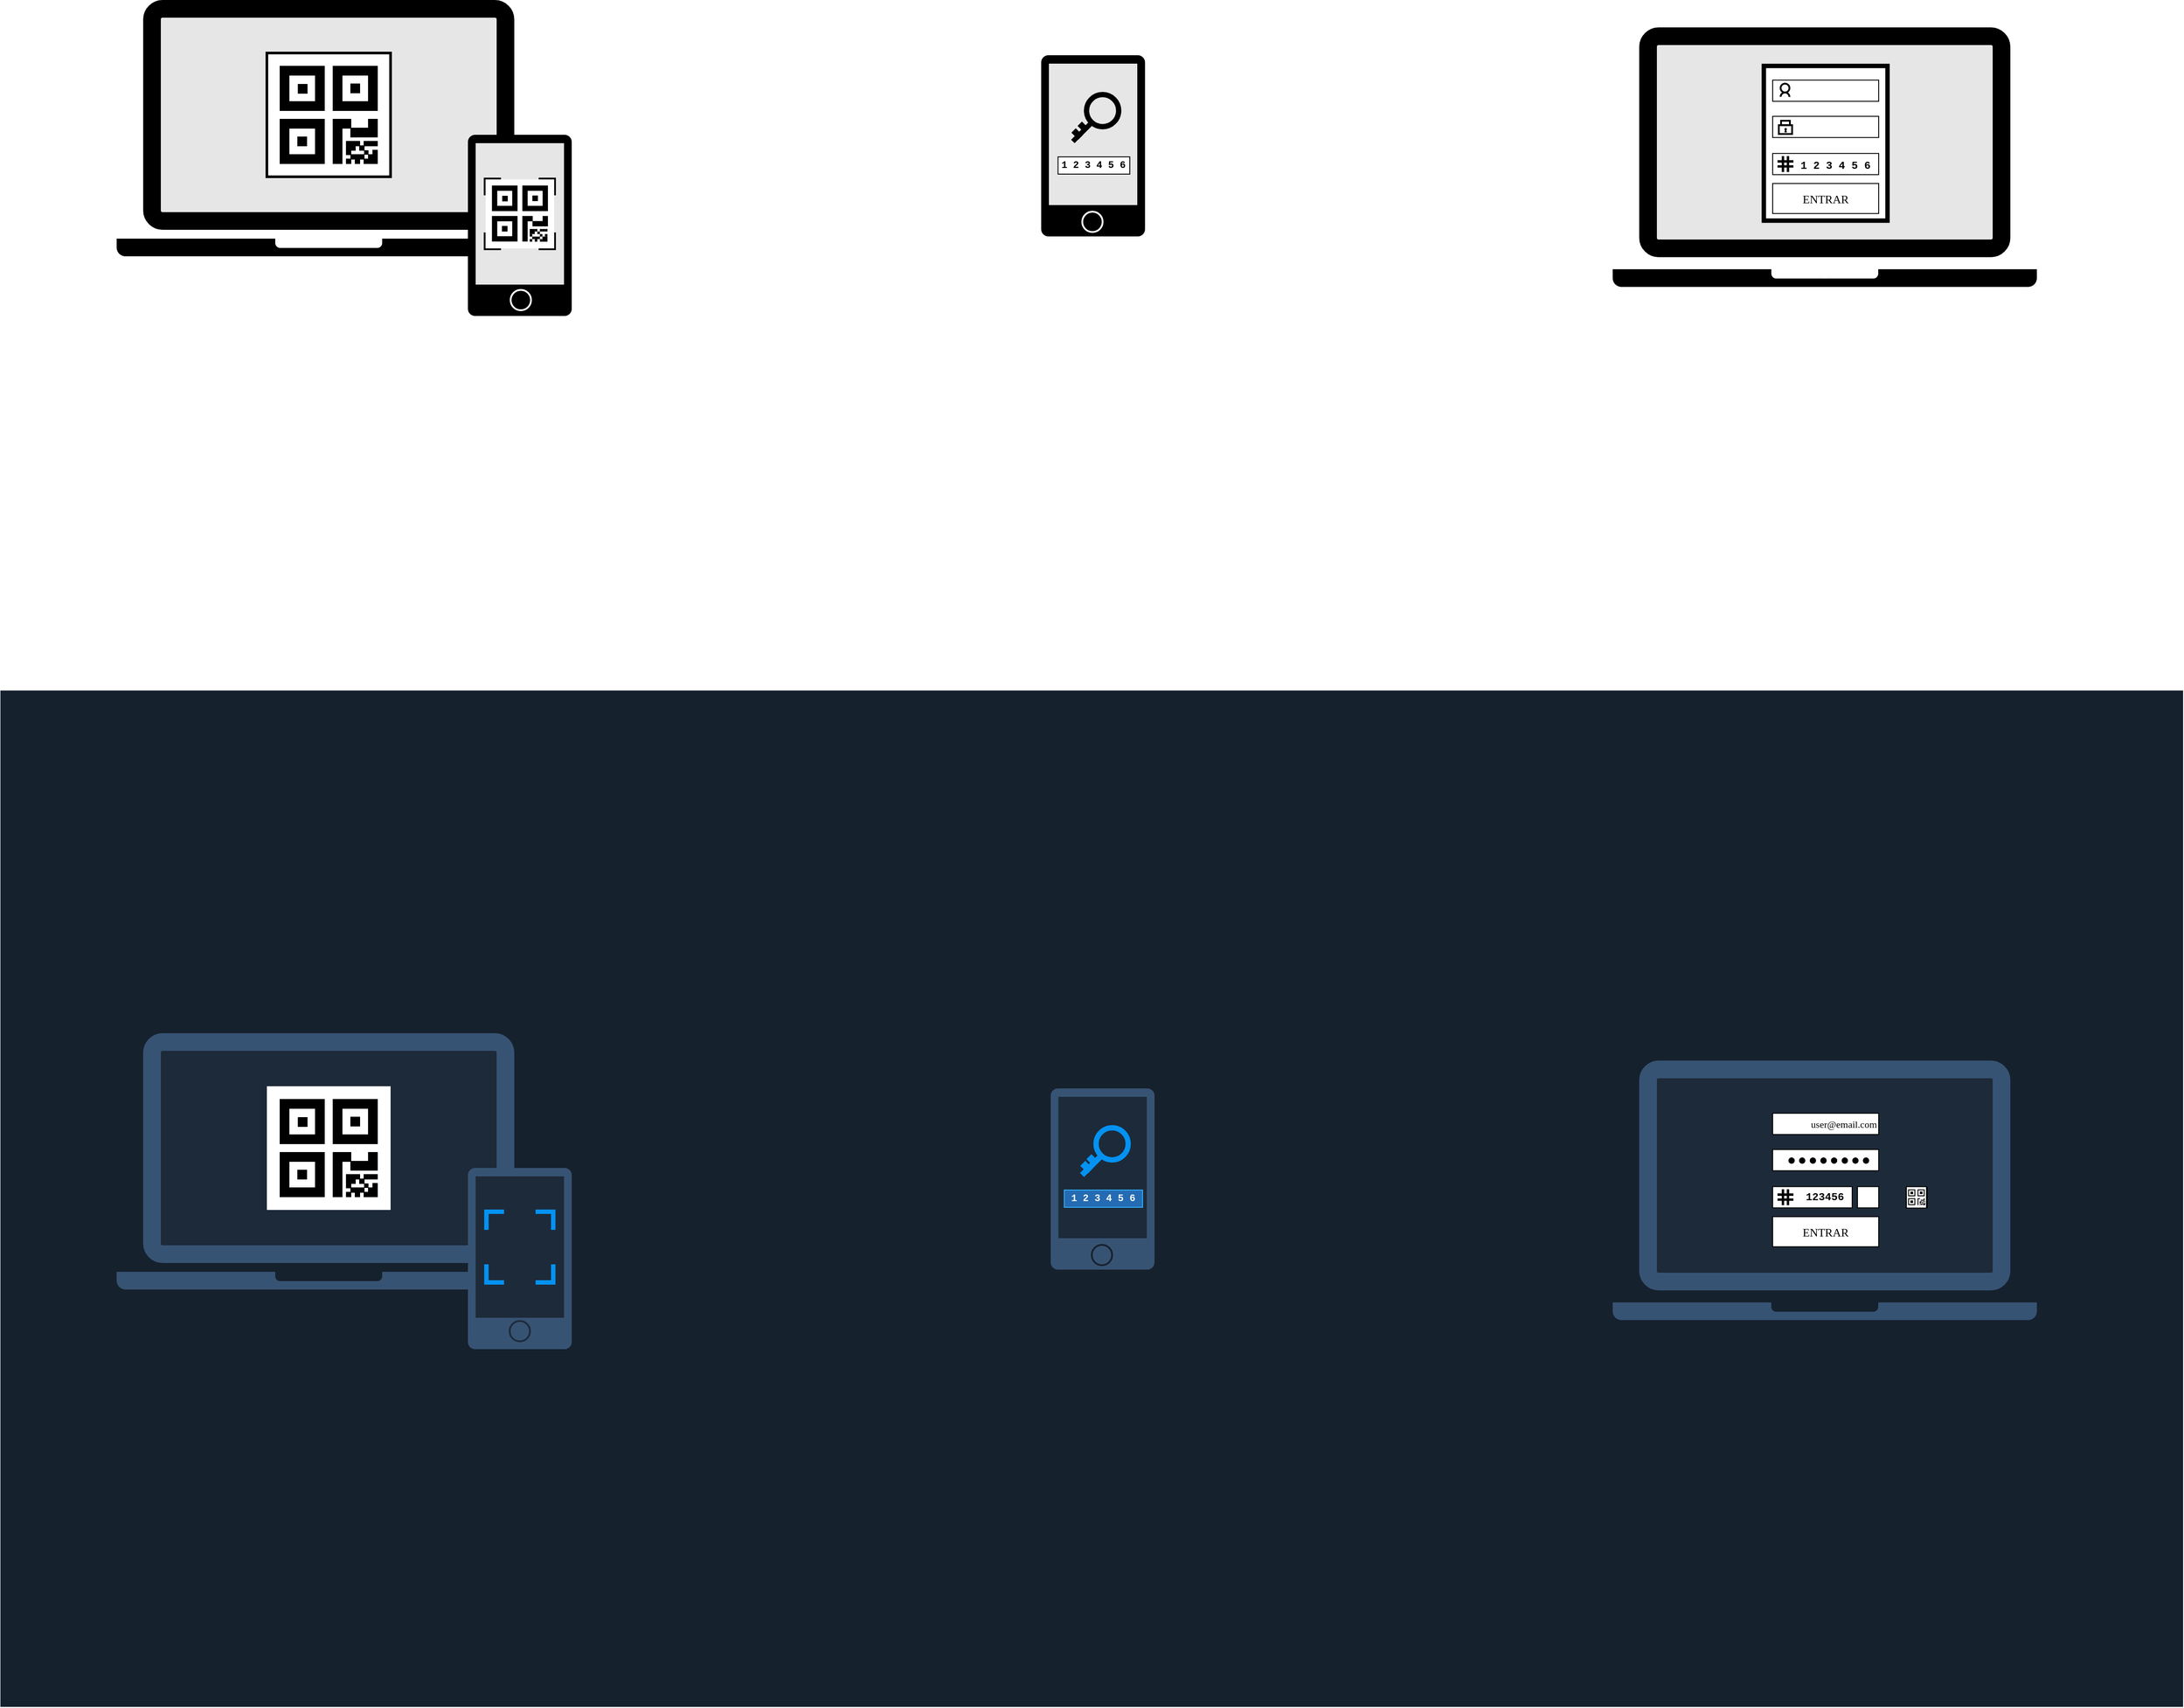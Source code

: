 <mxfile version="20.8.3" type="github">
  <diagram id="JyhehX-pUxhA8RYF2zwU" name="Página-1">
    <mxGraphModel dx="1147" dy="637" grid="1" gridSize="10" guides="1" tooltips="1" connect="1" arrows="1" fold="1" page="1" pageScale="1" pageWidth="827" pageHeight="1169" math="0" shadow="0">
      <root>
        <mxCell id="0" />
        <mxCell id="1" parent="0" />
        <mxCell id="YZ8cHGnXvSMEDQviJ1p--539" value="" style="verticalLabelPosition=bottom;verticalAlign=top;html=1;shape=mxgraph.basic.rect;fillColor2=none;strokeWidth=1;size=20;indent=0;rounded=0;shadow=0;glass=0;sketch=0;fillStyle=auto;strokeColor=none;fontFamily=Lucida Console;fontSize=13;fillColor=#16212e;movable=1;resizable=1;rotatable=1;deletable=1;editable=1;connectable=1;" vertex="1" parent="1">
          <mxGeometry x="3.48" y="1183.24" width="2470" height="1150" as="geometry" />
        </mxCell>
        <mxCell id="YZ8cHGnXvSMEDQviJ1p--402" value="" style="verticalLabelPosition=bottom;verticalAlign=top;html=1;shape=mxgraph.basic.patternFillRect;fillStyle=diag;step=5;fillStrokeWidth=0.2;fillStrokeColor=#dddddd;rounded=0;shadow=0;glass=0;sketch=0;strokeColor=none;strokeWidth=1;fontFamily=Courier New;fontSize=7;fillColor=none;" vertex="1" parent="1">
          <mxGeometry x="185" y="422.75" width="380" height="219.25" as="geometry" />
        </mxCell>
        <mxCell id="YZ8cHGnXvSMEDQviJ1p--155" value="" style="rounded=1;whiteSpace=wrap;html=1;shadow=0;strokeColor=#000000;strokeWidth=20;fillColor=#E6E6E6;glass=0;arcSize=5;fontColor=#333333;" vertex="1" parent="1">
          <mxGeometry x="175" y="412" width="400" height="240" as="geometry" />
        </mxCell>
        <mxCell id="YZ8cHGnXvSMEDQviJ1p--8" value="" style="verticalLabelPosition=bottom;verticalAlign=top;html=1;shape=mxgraph.basic.corner_round_rect;dx=5;whiteSpace=wrap;rotation=-180;flipH=1;fillColor=#000000;strokeColor=none;" vertex="1" parent="1">
          <mxGeometry x="135" y="672" width="240" height="20" as="geometry" />
        </mxCell>
        <mxCell id="YZ8cHGnXvSMEDQviJ1p--14" value="" style="verticalLabelPosition=bottom;verticalAlign=top;html=1;shape=mxgraph.basic.corner_round_rect;dx=5;whiteSpace=wrap;rotation=-180;flipH=0;strokeColor=none;fillColor=#000000;" vertex="1" parent="1">
          <mxGeometry x="375" y="672" width="240" height="20" as="geometry" />
        </mxCell>
        <mxCell id="YZ8cHGnXvSMEDQviJ1p--38" value="" style="verticalLabelPosition=bottom;verticalAlign=top;html=1;shape=mxgraph.basic.corner_round_rect;dx=6;whiteSpace=wrap;fillStyle=auto;strokeColor=#FFFFFF;fillColor=#FFFFFF;flipH=1;flipV=1;" vertex="1" parent="1">
          <mxGeometry x="375" y="672" width="60" height="10" as="geometry" />
        </mxCell>
        <mxCell id="YZ8cHGnXvSMEDQviJ1p--37" value="" style="verticalLabelPosition=bottom;verticalAlign=top;html=1;shape=mxgraph.basic.corner_round_rect;dx=6;whiteSpace=wrap;fillStyle=auto;strokeColor=#FFFFFF;fillColor=#FFFFFF;flipV=1;" vertex="1" parent="1">
          <mxGeometry x="315" y="672" width="60" height="10" as="geometry" />
        </mxCell>
        <mxCell id="YZ8cHGnXvSMEDQviJ1p--307" value="" style="group;fillColor=default;" vertex="1" connectable="0" parent="1">
          <mxGeometry x="535" y="557" width="147.52" height="200" as="geometry" />
        </mxCell>
        <mxCell id="YZ8cHGnXvSMEDQviJ1p--201" value="" style="rounded=1;whiteSpace=wrap;html=1;shadow=0;strokeColor=default;strokeWidth=5;fillColor=#000000;glass=0;arcSize=5;rotation=-90;container=0;" vertex="1" parent="YZ8cHGnXvSMEDQviJ1p--307">
          <mxGeometry x="-43.75" y="43.75" width="200" height="112.5" as="geometry" />
        </mxCell>
        <mxCell id="YZ8cHGnXvSMEDQviJ1p--202" value="" style="rounded=0;whiteSpace=wrap;html=1;shadow=0;strokeColor=none;strokeWidth=5;fillColor=#E6E6E6;glass=0;arcSize=5;rotation=-90;fillStyle=auto;container=0;fontColor=#333333;" vertex="1" parent="YZ8cHGnXvSMEDQviJ1p--307">
          <mxGeometry x="-23.75" y="37" width="160" height="100" as="geometry" />
        </mxCell>
        <mxCell id="YZ8cHGnXvSMEDQviJ1p--153" value="" style="ellipse;whiteSpace=wrap;html=1;aspect=fixed;shadow=0;sketch=0;strokeColor=#FFFFFF;strokeWidth=2;fillColor=#000000;container=0;" vertex="1" parent="YZ8cHGnXvSMEDQviJ1p--307">
          <mxGeometry x="45.87" y="173" width="23.03" height="23.03" as="geometry" />
        </mxCell>
        <mxCell id="YZ8cHGnXvSMEDQviJ1p--209" value="" style="shape=partialRectangle;whiteSpace=wrap;html=1;bottom=0;right=0;fillColor=none;rounded=0;shadow=0;glass=0;sketch=0;strokeColor=#000000;strokeWidth=2;rotation=0;flipH=0;container=0;" vertex="1" parent="YZ8cHGnXvSMEDQviJ1p--307">
          <mxGeometry x="16.43" y="46.97" width="17.51" height="18" as="geometry" />
        </mxCell>
        <mxCell id="YZ8cHGnXvSMEDQviJ1p--206" value="" style="shape=partialRectangle;whiteSpace=wrap;html=1;bottom=0;right=0;fillColor=none;rounded=0;shadow=0;glass=0;sketch=0;strokeColor=#000000;strokeWidth=2;rotation=0;flipH=1;container=0;" vertex="1" parent="YZ8cHGnXvSMEDQviJ1p--307">
          <mxGeometry x="78.57" y="46.97" width="17.51" height="18" as="geometry" />
        </mxCell>
        <mxCell id="YZ8cHGnXvSMEDQviJ1p--207" value="" style="shape=partialRectangle;whiteSpace=wrap;html=1;bottom=0;right=0;fillColor=none;rounded=0;shadow=0;glass=0;sketch=0;strokeColor=#000000;strokeWidth=2;rotation=0;flipH=1;flipV=1;container=0;" vertex="1" parent="YZ8cHGnXvSMEDQviJ1p--307">
          <mxGeometry x="78.57" y="109.04" width="17.51" height="18" as="geometry" />
        </mxCell>
        <mxCell id="YZ8cHGnXvSMEDQviJ1p--208" value="" style="shape=partialRectangle;whiteSpace=wrap;html=1;bottom=0;right=0;fillColor=none;rounded=0;shadow=0;glass=0;sketch=0;strokeColor=#000000;strokeWidth=2;rotation=0;flipH=0;flipV=1;container=0;" vertex="1" parent="YZ8cHGnXvSMEDQviJ1p--307">
          <mxGeometry x="16.43" y="109.04" width="17.51" height="18" as="geometry" />
        </mxCell>
        <mxCell id="YZ8cHGnXvSMEDQviJ1p--542" value="" style="group" vertex="1" connectable="0" parent="YZ8cHGnXvSMEDQviJ1p--307">
          <mxGeometry x="18.68" y="49.12" width="77.4" height="77.92" as="geometry" />
        </mxCell>
        <mxCell id="YZ8cHGnXvSMEDQviJ1p--543" value="" style="rounded=0;whiteSpace=wrap;html=1;shadow=0;strokeColor=none;strokeWidth=5;fillColor=#FFFFFF;glass=0;arcSize=5;rotation=-90;fillStyle=auto;container=0;fontColor=#333333;" vertex="1" parent="YZ8cHGnXvSMEDQviJ1p--542">
          <mxGeometry x="-1.26" y="-0.74" width="77.92" height="77.4" as="geometry" />
        </mxCell>
        <mxCell id="YZ8cHGnXvSMEDQviJ1p--544" value="" style="verticalLabelPosition=bottom;verticalAlign=top;html=1;shape=mxgraph.basic.rect;fillColor2=none;strokeWidth=6;size=20;indent=5;rounded=1;shadow=0;glass=0;sketch=0;strokeColor=default;fillColor=none;container=0;" vertex="1" parent="YZ8cHGnXvSMEDQviJ1p--542">
          <mxGeometry x="9.03" y="43.213" width="22.94" height="22.942" as="geometry" />
        </mxCell>
        <mxCell id="YZ8cHGnXvSMEDQviJ1p--545" value="" style="shape=partialRectangle;whiteSpace=wrap;html=1;bottom=0;right=0;fillColor=none;rounded=1;shadow=0;glass=0;sketch=0;strokeColor=default;strokeWidth=6;container=0;" vertex="1" parent="YZ8cHGnXvSMEDQviJ1p--542">
          <mxGeometry x="43.441" y="43.213" width="5.735" height="22.942" as="geometry" />
        </mxCell>
        <mxCell id="YZ8cHGnXvSMEDQviJ1p--546" value="" style="shape=partialRectangle;whiteSpace=wrap;html=1;top=0;left=0;fillColor=none;rounded=1;shadow=0;glass=0;sketch=0;strokeColor=default;strokeWidth=6;container=0;" vertex="1" parent="YZ8cHGnXvSMEDQviJ1p--542">
          <mxGeometry x="54.911" y="43.213" width="11.47" height="5.735" as="geometry" />
        </mxCell>
        <mxCell id="YZ8cHGnXvSMEDQviJ1p--547" value="" style="verticalLabelPosition=bottom;verticalAlign=top;html=1;shape=mxgraph.basic.rect;fillColor2=none;strokeWidth=6;size=20;indent=5;rounded=1;shadow=0;glass=0;sketch=0;strokeColor=default;fillColor=none;container=0;" vertex="1" parent="YZ8cHGnXvSMEDQviJ1p--542">
          <mxGeometry x="9.03" y="8.8" width="22.94" height="22.942" as="geometry" />
        </mxCell>
        <mxCell id="YZ8cHGnXvSMEDQviJ1p--548" value="" style="verticalLabelPosition=bottom;verticalAlign=top;html=1;shape=mxgraph.basic.rect;fillColor2=none;strokeWidth=3;size=20;indent=5;rounded=1;shadow=0;glass=0;sketch=0;strokeColor=none;fillColor=#000000;rotation=0;container=0;" vertex="1" parent="YZ8cHGnXvSMEDQviJ1p--542">
          <mxGeometry x="17.633" y="17.403" width="6.309" height="6.309" as="geometry" />
        </mxCell>
        <mxCell id="YZ8cHGnXvSMEDQviJ1p--549" value="" style="verticalLabelPosition=bottom;verticalAlign=top;html=1;shape=mxgraph.basic.rect;fillColor2=none;strokeWidth=6;size=20;indent=5;rounded=1;shadow=0;glass=0;sketch=0;strokeColor=default;fillColor=none;container=0;" vertex="1" parent="YZ8cHGnXvSMEDQviJ1p--542">
          <mxGeometry x="43.441" y="8.8" width="22.94" height="22.942" as="geometry" />
        </mxCell>
        <mxCell id="YZ8cHGnXvSMEDQviJ1p--550" value="" style="verticalLabelPosition=bottom;verticalAlign=top;html=1;shape=mxgraph.basic.rect;fillColor2=none;strokeWidth=3;size=20;indent=5;rounded=1;shadow=0;glass=0;sketch=0;strokeColor=none;fillColor=#000000;rotation=0;container=0;" vertex="1" parent="YZ8cHGnXvSMEDQviJ1p--542">
          <mxGeometry x="51.757" y="17.116" width="6.309" height="6.309" as="geometry" />
        </mxCell>
        <mxCell id="YZ8cHGnXvSMEDQviJ1p--551" value="" style="verticalLabelPosition=bottom;verticalAlign=top;html=1;shape=mxgraph.basic.rect;fillColor2=none;strokeWidth=3;size=20;indent=5;rounded=1;shadow=0;glass=0;sketch=0;strokeColor=none;fillColor=#000000;rotation=0;container=0;" vertex="1" parent="YZ8cHGnXvSMEDQviJ1p--542">
          <mxGeometry x="17.346" y="51.529" width="6.309" height="6.309" as="geometry" />
        </mxCell>
        <mxCell id="YZ8cHGnXvSMEDQviJ1p--552" value="" style="verticalLabelPosition=bottom;verticalAlign=top;html=1;shape=mxgraph.basic.rect;fillColor2=none;strokeWidth=1;size=20;indent=5;rounded=1;shadow=0;glass=0;sketch=0;strokeColor=none;fillColor=#000000;rotation=0;container=0;" vertex="1" parent="YZ8cHGnXvSMEDQviJ1p--542">
          <mxGeometry x="60.247" y="54.961" width="2.868" height="2.868" as="geometry" />
        </mxCell>
        <mxCell id="YZ8cHGnXvSMEDQviJ1p--553" value="" style="verticalLabelPosition=bottom;verticalAlign=top;html=1;shape=mxgraph.basic.rect;fillColor2=none;strokeWidth=1;size=20;indent=5;rounded=1;shadow=0;glass=0;sketch=0;strokeColor=none;fillColor=#000000;rotation=0;container=0;" vertex="1" parent="YZ8cHGnXvSMEDQviJ1p--542">
          <mxGeometry x="48.777" y="54.961" width="5.735" height="5.735" as="geometry" />
        </mxCell>
        <mxCell id="YZ8cHGnXvSMEDQviJ1p--554" value="" style="verticalLabelPosition=bottom;verticalAlign=top;html=1;shape=mxgraph.basic.rect;fillColor2=none;strokeWidth=1;size=20;indent=5;rounded=1;shadow=0;glass=0;sketch=0;strokeColor=none;fillColor=#000000;rotation=0;container=0;" vertex="1" parent="YZ8cHGnXvSMEDQviJ1p--542">
          <mxGeometry x="65.982" y="54.961" width="2.868" height="2.868" as="geometry" />
        </mxCell>
        <mxCell id="YZ8cHGnXvSMEDQviJ1p--555" value="" style="verticalLabelPosition=bottom;verticalAlign=top;html=1;shape=mxgraph.basic.rect;fillColor2=none;strokeWidth=1;size=20;indent=5;rounded=1;shadow=0;glass=0;sketch=0;strokeColor=none;fillColor=#000000;rotation=0;container=0;" vertex="1" parent="YZ8cHGnXvSMEDQviJ1p--542">
          <mxGeometry x="63.115" y="54.961" width="2.868" height="2.868" as="geometry" />
        </mxCell>
        <mxCell id="YZ8cHGnXvSMEDQviJ1p--556" value="" style="verticalLabelPosition=bottom;verticalAlign=top;html=1;shape=mxgraph.basic.rect;fillColor2=none;strokeWidth=1;size=20;indent=5;rounded=1;shadow=0;glass=0;sketch=0;strokeColor=none;fillColor=#000000;rotation=0;container=0;" vertex="1" parent="YZ8cHGnXvSMEDQviJ1p--542">
          <mxGeometry x="54.512" y="54.961" width="2.868" height="2.868" as="geometry" />
        </mxCell>
        <mxCell id="YZ8cHGnXvSMEDQviJ1p--557" value="" style="verticalLabelPosition=bottom;verticalAlign=top;html=1;shape=mxgraph.basic.rect;fillColor2=none;strokeWidth=1;size=20;indent=5;rounded=1;shadow=0;glass=0;sketch=0;strokeColor=none;fillColor=#000000;rotation=0;container=0;" vertex="1" parent="YZ8cHGnXvSMEDQviJ1p--542">
          <mxGeometry x="63.115" y="63.575" width="5.735" height="5.735" as="geometry" />
        </mxCell>
        <mxCell id="YZ8cHGnXvSMEDQviJ1p--558" value="" style="verticalLabelPosition=bottom;verticalAlign=top;html=1;shape=mxgraph.basic.rect;fillColor2=none;strokeWidth=1;size=20;indent=5;rounded=1;shadow=0;glass=0;sketch=0;strokeColor=none;fillColor=#000000;rotation=0;container=0;" vertex="1" parent="YZ8cHGnXvSMEDQviJ1p--542">
          <mxGeometry x="54.512" y="66.442" width="2.868" height="2.868" as="geometry" />
        </mxCell>
        <mxCell id="YZ8cHGnXvSMEDQviJ1p--559" value="" style="verticalLabelPosition=bottom;verticalAlign=top;html=1;shape=mxgraph.basic.rect;fillColor2=none;strokeWidth=1;size=20;indent=5;rounded=1;shadow=0;glass=0;sketch=0;strokeColor=none;fillColor=#000000;rotation=0;container=0;" vertex="1" parent="YZ8cHGnXvSMEDQviJ1p--542">
          <mxGeometry x="51.645" y="63.575" width="2.868" height="2.868" as="geometry" />
        </mxCell>
        <mxCell id="YZ8cHGnXvSMEDQviJ1p--560" value="" style="verticalLabelPosition=bottom;verticalAlign=top;html=1;shape=mxgraph.basic.rect;fillColor2=none;strokeWidth=1;size=20;indent=5;rounded=1;shadow=0;glass=0;sketch=0;strokeColor=none;fillColor=#000000;rotation=0;container=0;" vertex="1" parent="YZ8cHGnXvSMEDQviJ1p--542">
          <mxGeometry x="60.247" y="66.442" width="2.868" height="2.868" as="geometry" />
        </mxCell>
        <mxCell id="YZ8cHGnXvSMEDQviJ1p--561" value="" style="verticalLabelPosition=bottom;verticalAlign=top;html=1;shape=mxgraph.basic.rect;fillColor2=none;strokeWidth=1;size=20;indent=5;rounded=1;shadow=0;glass=0;sketch=0;strokeColor=none;fillColor=#000000;rotation=0;container=0;" vertex="1" parent="YZ8cHGnXvSMEDQviJ1p--542">
          <mxGeometry x="57.38" y="63.575" width="2.868" height="2.868" as="geometry" />
        </mxCell>
        <mxCell id="YZ8cHGnXvSMEDQviJ1p--562" value="" style="verticalLabelPosition=bottom;verticalAlign=top;html=1;shape=mxgraph.basic.rect;fillColor2=none;strokeWidth=1;size=20;indent=5;rounded=1;shadow=0;glass=0;sketch=0;strokeColor=none;fillColor=#000000;rotation=0;container=0;" vertex="1" parent="YZ8cHGnXvSMEDQviJ1p--542">
          <mxGeometry x="48.777" y="66.442" width="2.868" height="2.868" as="geometry" />
        </mxCell>
        <mxCell id="YZ8cHGnXvSMEDQviJ1p--563" value="" style="verticalLabelPosition=bottom;verticalAlign=top;html=1;shape=mxgraph.basic.rect;fillColor2=none;strokeWidth=1;size=20;indent=5;rounded=1;shadow=0;glass=0;sketch=0;strokeColor=none;fillColor=#000000;rotation=0;container=0;" vertex="1" parent="YZ8cHGnXvSMEDQviJ1p--542">
          <mxGeometry x="65.982" y="60.707" width="2.868" height="2.868" as="geometry" />
        </mxCell>
        <mxCell id="YZ8cHGnXvSMEDQviJ1p--564" value="" style="verticalLabelPosition=bottom;verticalAlign=top;html=1;shape=mxgraph.basic.rect;fillColor2=none;strokeWidth=1;size=20;indent=5;rounded=1;shadow=0;glass=0;sketch=0;strokeColor=none;fillColor=#000000;rotation=0;container=0;" vertex="1" parent="YZ8cHGnXvSMEDQviJ1p--542">
          <mxGeometry x="54.512" y="63.575" width="2.868" height="2.868" as="geometry" />
        </mxCell>
        <mxCell id="YZ8cHGnXvSMEDQviJ1p--565" value="" style="verticalLabelPosition=bottom;verticalAlign=top;html=1;shape=mxgraph.basic.rect;fillColor2=none;strokeWidth=1;size=20;indent=5;rounded=1;shadow=0;glass=0;sketch=0;strokeColor=none;fillColor=#000000;rotation=0;container=0;" vertex="1" parent="YZ8cHGnXvSMEDQviJ1p--542">
          <mxGeometry x="60.247" y="60.707" width="2.868" height="2.868" as="geometry" />
        </mxCell>
        <mxCell id="YZ8cHGnXvSMEDQviJ1p--566" value="" style="verticalLabelPosition=bottom;verticalAlign=top;html=1;shape=mxgraph.basic.rect;fillColor2=none;strokeWidth=1;size=20;indent=5;rounded=1;shadow=0;glass=0;sketch=0;strokeColor=none;fillColor=#000000;rotation=0;container=0;" vertex="1" parent="YZ8cHGnXvSMEDQviJ1p--542">
          <mxGeometry x="57.38" y="57.839" width="2.868" height="2.868" as="geometry" />
        </mxCell>
        <mxCell id="YZ8cHGnXvSMEDQviJ1p--567" value="" style="verticalLabelPosition=bottom;verticalAlign=top;html=1;shape=mxgraph.basic.rect;fillColor2=none;strokeWidth=1;size=20;indent=5;rounded=1;shadow=0;glass=0;sketch=0;strokeColor=none;fillColor=#000000;rotation=0;container=0;" vertex="1" parent="YZ8cHGnXvSMEDQviJ1p--542">
          <mxGeometry x="48.777" y="60.707" width="2.868" height="2.868" as="geometry" />
        </mxCell>
        <mxCell id="YZ8cHGnXvSMEDQviJ1p--348" value="" style="rounded=1;whiteSpace=wrap;html=1;shadow=0;strokeColor=#000000;strokeWidth=20;fillColor=#E6E6E6;glass=0;arcSize=5;fontColor=#333333;" vertex="1" parent="1">
          <mxGeometry x="1868" y="443" width="400" height="240" as="geometry" />
        </mxCell>
        <mxCell id="YZ8cHGnXvSMEDQviJ1p--353" value="" style="group;fontStyle=1" vertex="1" connectable="0" parent="1">
          <mxGeometry x="1999" y="476.62" width="140" height="175" as="geometry" />
        </mxCell>
        <mxCell id="YZ8cHGnXvSMEDQviJ1p--354" value="" style="verticalLabelPosition=bottom;verticalAlign=top;html=1;shape=mxgraph.basic.rect;fillColor2=none;strokeWidth=5;size=20;indent=5;rounded=1;shadow=0;glass=0;sketch=0;strokeColor=#000000;fillColor=#FFFFFF;" vertex="1" parent="YZ8cHGnXvSMEDQviJ1p--353">
          <mxGeometry width="140" height="175" as="geometry" />
        </mxCell>
        <mxCell id="YZ8cHGnXvSMEDQviJ1p--403" value="" style="rounded=0;whiteSpace=wrap;html=1;shadow=0;glass=0;sketch=0;fillStyle=auto;strokeColor=#000000;strokeWidth=1;fontFamily=Courier New;fontSize=7;fillColor=default;" vertex="1" parent="YZ8cHGnXvSMEDQviJ1p--353">
          <mxGeometry x="10" y="16" width="120" height="24" as="geometry" />
        </mxCell>
        <mxCell id="YZ8cHGnXvSMEDQviJ1p--405" value="&lt;b&gt;1 2 3 4 5 6&amp;nbsp;&lt;/b&gt;" style="rounded=0;whiteSpace=wrap;html=1;shadow=0;glass=0;sketch=0;fillStyle=auto;strokeColor=#000000;strokeWidth=1;fontFamily=Courier New;fontSize=12;fillColor=default;align=right;verticalAlign=top;" vertex="1" parent="YZ8cHGnXvSMEDQviJ1p--353">
          <mxGeometry x="10" y="99" width="120" height="24" as="geometry" />
        </mxCell>
        <mxCell id="YZ8cHGnXvSMEDQviJ1p--404" value="" style="rounded=0;whiteSpace=wrap;html=1;shadow=0;glass=0;sketch=0;fillStyle=auto;strokeColor=#000000;strokeWidth=1;fontFamily=Courier New;fontSize=7;fillColor=default;" vertex="1" parent="YZ8cHGnXvSMEDQviJ1p--353">
          <mxGeometry x="10" y="57" width="120" height="24" as="geometry" />
        </mxCell>
        <mxCell id="YZ8cHGnXvSMEDQviJ1p--406" value="ENTRAR" style="rounded=0;whiteSpace=wrap;html=1;shadow=0;glass=0;sketch=0;fillStyle=auto;strokeColor=#000000;strokeWidth=1;fontFamily=Lucida Console;fontSize=13;fillColor=default;" vertex="1" parent="YZ8cHGnXvSMEDQviJ1p--353">
          <mxGeometry x="10" y="133" width="120" height="34" as="geometry" />
        </mxCell>
        <mxCell id="YZ8cHGnXvSMEDQviJ1p--430" value="" style="group" vertex="1" connectable="0" parent="YZ8cHGnXvSMEDQviJ1p--353">
          <mxGeometry x="16" y="102.5" width="17" height="17" as="geometry" />
        </mxCell>
        <mxCell id="YZ8cHGnXvSMEDQviJ1p--426" value="" style="verticalLabelPosition=bottom;verticalAlign=top;html=1;shape=mxgraph.basic.rect;fillColor2=none;strokeWidth=1;size=20;indent=5;rounded=0;shadow=0;glass=0;sketch=0;fillStyle=auto;strokeColor=default;fontFamily=Courier New;fontSize=7;fillColor=#000000;" vertex="1" parent="YZ8cHGnXvSMEDQviJ1p--430">
          <mxGeometry x="4.817" width="1.7" height="17" as="geometry" />
        </mxCell>
        <mxCell id="YZ8cHGnXvSMEDQviJ1p--427" value="" style="verticalLabelPosition=bottom;verticalAlign=top;html=1;shape=mxgraph.basic.rect;fillColor2=none;strokeWidth=1;size=20;indent=5;rounded=0;shadow=0;glass=0;sketch=0;fillStyle=auto;strokeColor=default;fontFamily=Courier New;fontSize=7;fillColor=#000000;" vertex="1" parent="YZ8cHGnXvSMEDQviJ1p--430">
          <mxGeometry x="10.483" width="1.7" height="17" as="geometry" />
        </mxCell>
        <mxCell id="YZ8cHGnXvSMEDQviJ1p--428" value="" style="verticalLabelPosition=bottom;verticalAlign=top;html=1;shape=mxgraph.basic.rect;fillColor2=none;strokeWidth=1;size=20;indent=5;rounded=0;shadow=0;glass=0;sketch=0;fillStyle=auto;strokeColor=default;fontFamily=Courier New;fontSize=7;fillColor=#000000;rotation=90;" vertex="1" parent="YZ8cHGnXvSMEDQviJ1p--430">
          <mxGeometry x="7.65" y="-2.975" width="1.7" height="17" as="geometry" />
        </mxCell>
        <mxCell id="YZ8cHGnXvSMEDQviJ1p--429" value="" style="verticalLabelPosition=bottom;verticalAlign=top;html=1;shape=mxgraph.basic.rect;fillColor2=none;strokeWidth=1;size=20;indent=5;rounded=0;shadow=0;glass=0;sketch=0;fillStyle=auto;strokeColor=default;fontFamily=Courier New;fontSize=7;fillColor=#000000;rotation=90;" vertex="1" parent="YZ8cHGnXvSMEDQviJ1p--430">
          <mxGeometry x="7.65" y="2.692" width="1.7" height="17" as="geometry" />
        </mxCell>
        <mxCell id="YZ8cHGnXvSMEDQviJ1p--341" value="" style="rounded=1;whiteSpace=wrap;html=1;shadow=0;strokeColor=default;strokeWidth=5;fillColor=#000000;glass=0;arcSize=5;rotation=-90;container=0;" vertex="1" parent="1">
          <mxGeometry x="1140" y="510.75" width="200" height="112.5" as="geometry" />
        </mxCell>
        <mxCell id="YZ8cHGnXvSMEDQviJ1p--342" value="" style="rounded=0;whiteSpace=wrap;html=1;shadow=0;strokeColor=none;strokeWidth=5;fillColor=#E6E6E6;glass=0;arcSize=5;rotation=-90;fillStyle=auto;container=0;fontColor=#333333;" vertex="1" parent="1">
          <mxGeometry x="1160" y="504" width="160" height="100" as="geometry" />
        </mxCell>
        <mxCell id="YZ8cHGnXvSMEDQviJ1p--343" value="" style="ellipse;whiteSpace=wrap;html=1;aspect=fixed;shadow=0;sketch=0;strokeColor=#FFFFFF;strokeWidth=2;fillColor=#000000;container=0;" vertex="1" parent="1">
          <mxGeometry x="1227.74" y="641.5" width="23.03" height="23.03" as="geometry" />
        </mxCell>
        <mxCell id="YZ8cHGnXvSMEDQviJ1p--412" value="" style="group;strokeWidth=2;" vertex="1" connectable="0" parent="1">
          <mxGeometry x="2018" y="496.62" width="10" height="20" as="geometry" />
        </mxCell>
        <mxCell id="YZ8cHGnXvSMEDQviJ1p--409" value="" style="ellipse;whiteSpace=wrap;html=1;aspect=fixed;rounded=0;shadow=0;glass=0;sketch=0;fillStyle=auto;strokeColor=#000000;strokeWidth=2;fontFamily=Courier New;fontSize=7;fillColor=none;container=0;" vertex="1" parent="YZ8cHGnXvSMEDQviJ1p--412">
          <mxGeometry width="10" height="10" as="geometry" />
        </mxCell>
        <mxCell id="YZ8cHGnXvSMEDQviJ1p--410" value="" style="verticalLabelPosition=bottom;verticalAlign=top;html=1;shape=mxgraph.basic.arc;startAngle=0.503;endAngle=0.002;rounded=0;shadow=0;glass=0;sketch=0;fillStyle=auto;strokeColor=#000000;strokeWidth=2;fontFamily=Courier New;fontSize=7;fillColor=none;rotation=90;container=0;" vertex="1" parent="YZ8cHGnXvSMEDQviJ1p--412">
          <mxGeometry y="10" width="10" height="10" as="geometry" />
        </mxCell>
        <mxCell id="YZ8cHGnXvSMEDQviJ1p--420" value="" style="group" vertex="1" connectable="0" parent="1">
          <mxGeometry x="2016" y="538.62" width="15" height="15" as="geometry" />
        </mxCell>
        <mxCell id="YZ8cHGnXvSMEDQviJ1p--414" value="" style="verticalLabelPosition=bottom;verticalAlign=top;html=1;shape=mxgraph.basic.rect;fillColor2=none;strokeWidth=2;size=20;indent=5;rounded=0;shadow=0;glass=0;sketch=0;fillStyle=auto;strokeColor=default;fontFamily=Courier New;fontSize=7;fillColor=none;" vertex="1" parent="YZ8cHGnXvSMEDQviJ1p--420">
          <mxGeometry y="5" width="15" height="10" as="geometry" />
        </mxCell>
        <mxCell id="YZ8cHGnXvSMEDQviJ1p--415" value="" style="verticalLabelPosition=bottom;verticalAlign=top;html=1;shape=mxgraph.basic.rect;fillColor2=none;strokeWidth=2;size=20;indent=5;rounded=0;shadow=0;glass=0;sketch=0;fillStyle=auto;strokeColor=default;fontFamily=Courier New;fontSize=7;fillColor=none;" vertex="1" parent="YZ8cHGnXvSMEDQviJ1p--420">
          <mxGeometry x="2.5" width="10" height="5" as="geometry" />
        </mxCell>
        <mxCell id="YZ8cHGnXvSMEDQviJ1p--419" value="" style="group" vertex="1" connectable="0" parent="YZ8cHGnXvSMEDQviJ1p--420">
          <mxGeometry x="6" y="8" width="2.95" height="5" as="geometry" />
        </mxCell>
        <mxCell id="YZ8cHGnXvSMEDQviJ1p--416" value="" style="ellipse;whiteSpace=wrap;html=1;aspect=fixed;rounded=0;shadow=0;glass=0;sketch=0;fillStyle=auto;strokeColor=none;strokeWidth=0;fontFamily=Courier New;fontSize=7;fillColor=#000000;container=0;" vertex="1" parent="YZ8cHGnXvSMEDQviJ1p--419">
          <mxGeometry x="0.118" width="2.723" height="2.723" as="geometry" />
        </mxCell>
        <mxCell id="YZ8cHGnXvSMEDQviJ1p--417" value="" style="verticalLabelPosition=bottom;verticalAlign=top;html=1;shape=mxgraph.basic.polygon;polyCoords=[[0,0],[1,0],[1,0],[1,0],[0.67,1],[0.33,1],[0,0],[0,0.33]];polyline=0;rounded=0;shadow=0;glass=0;sketch=0;fillStyle=auto;strokeColor=none;strokeWidth=0;fontFamily=Courier New;fontSize=7;fillColor=#000000;flipV=1;container=0;" vertex="1" parent="YZ8cHGnXvSMEDQviJ1p--419">
          <mxGeometry y="1.818" width="2.95" height="3.182" as="geometry" />
        </mxCell>
        <mxCell id="YZ8cHGnXvSMEDQviJ1p--431" value="" style="group" vertex="1" connectable="0" parent="1">
          <mxGeometry x="1828" y="706.62" width="480" height="20" as="geometry" />
        </mxCell>
        <mxCell id="YZ8cHGnXvSMEDQviJ1p--349" value="" style="verticalLabelPosition=bottom;verticalAlign=top;html=1;shape=mxgraph.basic.corner_round_rect;dx=5;whiteSpace=wrap;rotation=-180;flipH=1;fillColor=#000000;strokeColor=none;" vertex="1" parent="YZ8cHGnXvSMEDQviJ1p--431">
          <mxGeometry width="240" height="20" as="geometry" />
        </mxCell>
        <mxCell id="YZ8cHGnXvSMEDQviJ1p--350" value="" style="verticalLabelPosition=bottom;verticalAlign=top;html=1;shape=mxgraph.basic.corner_round_rect;dx=5;whiteSpace=wrap;rotation=-180;flipH=0;strokeColor=none;fillColor=#000000;" vertex="1" parent="YZ8cHGnXvSMEDQviJ1p--431">
          <mxGeometry x="240" width="240" height="20" as="geometry" />
        </mxCell>
        <mxCell id="YZ8cHGnXvSMEDQviJ1p--351" value="" style="verticalLabelPosition=bottom;verticalAlign=top;html=1;shape=mxgraph.basic.corner_round_rect;dx=6;whiteSpace=wrap;fillStyle=auto;strokeColor=#FFFFFF;fillColor=#FFFFFF;flipH=1;flipV=1;" vertex="1" parent="YZ8cHGnXvSMEDQviJ1p--431">
          <mxGeometry x="240" width="60" height="10" as="geometry" />
        </mxCell>
        <mxCell id="YZ8cHGnXvSMEDQviJ1p--352" value="" style="verticalLabelPosition=bottom;verticalAlign=top;html=1;shape=mxgraph.basic.corner_round_rect;dx=6;whiteSpace=wrap;fillStyle=auto;strokeColor=#FFFFFF;fillColor=#FFFFFF;flipV=1;" vertex="1" parent="YZ8cHGnXvSMEDQviJ1p--431">
          <mxGeometry x="180" width="60" height="10" as="geometry" />
        </mxCell>
        <mxCell id="YZ8cHGnXvSMEDQviJ1p--434" value="" style="group" vertex="1" connectable="0" parent="1">
          <mxGeometry x="305" y="462" width="140" height="140" as="geometry" />
        </mxCell>
        <mxCell id="YZ8cHGnXvSMEDQviJ1p--200" value="" style="verticalLabelPosition=bottom;verticalAlign=top;html=1;shape=mxgraph.basic.rect;fillColor2=none;strokeWidth=3;size=20;indent=5;rounded=1;shadow=0;glass=0;sketch=0;strokeColor=#000000;fillColor=#FFFFFF;container=0;" vertex="1" parent="YZ8cHGnXvSMEDQviJ1p--434">
          <mxGeometry width="140" height="140" as="geometry" />
        </mxCell>
        <mxCell id="YZ8cHGnXvSMEDQviJ1p--156" value="" style="verticalLabelPosition=bottom;verticalAlign=top;html=1;shape=mxgraph.basic.rect;fillColor2=none;strokeWidth=11;size=20;indent=5;rounded=1;shadow=0;glass=0;sketch=0;strokeColor=default;fillColor=none;container=0;" vertex="1" parent="YZ8cHGnXvSMEDQviJ1p--434">
          <mxGeometry x="20" y="20" width="40" height="40" as="geometry" />
        </mxCell>
        <mxCell id="YZ8cHGnXvSMEDQviJ1p--157" value="" style="verticalLabelPosition=bottom;verticalAlign=top;html=1;shape=mxgraph.basic.rect;fillColor2=none;strokeWidth=1;size=20;indent=5;rounded=1;shadow=0;glass=0;sketch=0;strokeColor=none;fillColor=#000000;rotation=0;container=0;" vertex="1" parent="YZ8cHGnXvSMEDQviJ1p--434">
          <mxGeometry x="35" y="35" width="11" height="11" as="geometry" />
        </mxCell>
        <mxCell id="YZ8cHGnXvSMEDQviJ1p--158" value="" style="verticalLabelPosition=bottom;verticalAlign=top;html=1;shape=mxgraph.basic.rect;fillColor2=none;strokeWidth=11;size=20;indent=5;rounded=1;shadow=0;glass=0;sketch=0;strokeColor=default;fillColor=none;container=0;" vertex="1" parent="YZ8cHGnXvSMEDQviJ1p--434">
          <mxGeometry x="80" y="20" width="40" height="40" as="geometry" />
        </mxCell>
        <mxCell id="YZ8cHGnXvSMEDQviJ1p--160" value="" style="verticalLabelPosition=bottom;verticalAlign=top;html=1;shape=mxgraph.basic.rect;fillColor2=none;strokeWidth=11;size=20;indent=5;rounded=1;shadow=0;glass=0;sketch=0;strokeColor=default;fillColor=none;container=0;" vertex="1" parent="YZ8cHGnXvSMEDQviJ1p--434">
          <mxGeometry x="20" y="80" width="40" height="40" as="geometry" />
        </mxCell>
        <mxCell id="YZ8cHGnXvSMEDQviJ1p--163" value="" style="verticalLabelPosition=bottom;verticalAlign=top;html=1;shape=mxgraph.basic.rect;fillColor2=none;strokeWidth=1;size=20;indent=5;rounded=1;shadow=0;glass=0;sketch=0;strokeColor=default;fillColor=#000000;rotation=0;container=0;" vertex="1" parent="YZ8cHGnXvSMEDQviJ1p--434">
          <mxGeometry x="115" y="115" width="10" height="10" as="geometry" />
        </mxCell>
        <mxCell id="YZ8cHGnXvSMEDQviJ1p--164" value="" style="shape=partialRectangle;whiteSpace=wrap;html=1;bottom=0;right=0;fillColor=none;rounded=1;shadow=0;glass=0;sketch=0;strokeColor=default;strokeWidth=11;container=0;" vertex="1" parent="YZ8cHGnXvSMEDQviJ1p--434">
          <mxGeometry x="80" y="80" width="10" height="40" as="geometry" />
        </mxCell>
        <mxCell id="YZ8cHGnXvSMEDQviJ1p--166" value="" style="shape=partialRectangle;whiteSpace=wrap;html=1;top=0;left=0;fillColor=none;rounded=1;shadow=0;glass=0;sketch=0;strokeColor=default;strokeWidth=11;container=0;" vertex="1" parent="YZ8cHGnXvSMEDQviJ1p--434">
          <mxGeometry x="100" y="80" width="20" height="10" as="geometry" />
        </mxCell>
        <mxCell id="YZ8cHGnXvSMEDQviJ1p--173" value="" style="verticalLabelPosition=bottom;verticalAlign=top;html=1;shape=mxgraph.basic.rect;fillColor2=none;strokeWidth=1;size=20;indent=5;rounded=1;shadow=0;glass=0;sketch=0;strokeColor=default;fillColor=#000000;rotation=0;container=0;" vertex="1" parent="YZ8cHGnXvSMEDQviJ1p--434">
          <mxGeometry x="100" y="120" width="5" height="5" as="geometry" />
        </mxCell>
        <mxCell id="YZ8cHGnXvSMEDQviJ1p--174" value="" style="verticalLabelPosition=bottom;verticalAlign=top;html=1;shape=mxgraph.basic.rect;fillColor2=none;strokeWidth=1;size=20;indent=5;rounded=1;shadow=0;glass=0;sketch=0;strokeColor=default;fillColor=#000000;rotation=0;container=0;" vertex="1" parent="YZ8cHGnXvSMEDQviJ1p--434">
          <mxGeometry x="95" y="115" width="5" height="5" as="geometry" />
        </mxCell>
        <mxCell id="YZ8cHGnXvSMEDQviJ1p--175" value="" style="verticalLabelPosition=bottom;verticalAlign=top;html=1;shape=mxgraph.basic.rect;fillColor2=none;strokeWidth=1;size=20;indent=5;rounded=1;shadow=0;glass=0;sketch=0;strokeColor=default;fillColor=#000000;rotation=0;container=0;" vertex="1" parent="YZ8cHGnXvSMEDQviJ1p--434">
          <mxGeometry x="110" y="120" width="5" height="5" as="geometry" />
        </mxCell>
        <mxCell id="YZ8cHGnXvSMEDQviJ1p--176" value="" style="verticalLabelPosition=bottom;verticalAlign=top;html=1;shape=mxgraph.basic.rect;fillColor2=none;strokeWidth=1;size=20;indent=5;rounded=1;shadow=0;glass=0;sketch=0;strokeColor=default;fillColor=#000000;rotation=0;container=0;" vertex="1" parent="YZ8cHGnXvSMEDQviJ1p--434">
          <mxGeometry x="105" y="115" width="5" height="5" as="geometry" />
        </mxCell>
        <mxCell id="YZ8cHGnXvSMEDQviJ1p--178" value="" style="verticalLabelPosition=bottom;verticalAlign=top;html=1;shape=mxgraph.basic.rect;fillColor2=none;strokeWidth=1;size=20;indent=5;rounded=1;shadow=0;glass=0;sketch=0;strokeColor=default;fillColor=#000000;rotation=0;container=0;" vertex="1" parent="YZ8cHGnXvSMEDQviJ1p--434">
          <mxGeometry x="110" y="100" width="5" height="5" as="geometry" />
        </mxCell>
        <mxCell id="YZ8cHGnXvSMEDQviJ1p--179" value="" style="verticalLabelPosition=bottom;verticalAlign=top;html=1;shape=mxgraph.basic.rect;fillColor2=none;strokeWidth=1;size=20;indent=5;rounded=1;shadow=0;glass=0;sketch=0;strokeColor=default;fillColor=#000000;rotation=0;container=0;" vertex="1" parent="YZ8cHGnXvSMEDQviJ1p--434">
          <mxGeometry x="90" y="100" width="10" height="10" as="geometry" />
        </mxCell>
        <mxCell id="YZ8cHGnXvSMEDQviJ1p--180" value="" style="verticalLabelPosition=bottom;verticalAlign=top;html=1;shape=mxgraph.basic.rect;fillColor2=none;strokeWidth=1;size=20;indent=5;rounded=1;shadow=0;glass=0;sketch=0;strokeColor=default;fillColor=#000000;rotation=0;container=0;" vertex="1" parent="YZ8cHGnXvSMEDQviJ1p--434">
          <mxGeometry x="120" y="100" width="5" height="5" as="geometry" />
        </mxCell>
        <mxCell id="YZ8cHGnXvSMEDQviJ1p--181" value="" style="verticalLabelPosition=bottom;verticalAlign=top;html=1;shape=mxgraph.basic.rect;fillColor2=none;strokeWidth=1;size=20;indent=5;rounded=1;shadow=0;glass=0;sketch=0;strokeColor=default;fillColor=#000000;rotation=0;container=0;" vertex="1" parent="YZ8cHGnXvSMEDQviJ1p--434">
          <mxGeometry x="90" y="120" width="5" height="5" as="geometry" />
        </mxCell>
        <mxCell id="YZ8cHGnXvSMEDQviJ1p--187" value="" style="verticalLabelPosition=bottom;verticalAlign=top;html=1;shape=mxgraph.basic.rect;fillColor2=none;strokeWidth=1;size=20;indent=5;rounded=1;shadow=0;glass=0;sketch=0;strokeColor=default;fillColor=#000000;rotation=0;container=0;" vertex="1" parent="YZ8cHGnXvSMEDQviJ1p--434">
          <mxGeometry x="120" y="110" width="5" height="5" as="geometry" />
        </mxCell>
        <mxCell id="YZ8cHGnXvSMEDQviJ1p--188" value="" style="verticalLabelPosition=bottom;verticalAlign=top;html=1;shape=mxgraph.basic.rect;fillColor2=none;strokeWidth=1;size=20;indent=5;rounded=1;shadow=0;glass=0;sketch=0;strokeColor=default;fillColor=#000000;rotation=0;container=0;" vertex="1" parent="YZ8cHGnXvSMEDQviJ1p--434">
          <mxGeometry x="100" y="115" width="5" height="5" as="geometry" />
        </mxCell>
        <mxCell id="YZ8cHGnXvSMEDQviJ1p--190" value="" style="verticalLabelPosition=bottom;verticalAlign=top;html=1;shape=mxgraph.basic.rect;fillColor2=none;strokeWidth=1;size=20;indent=5;rounded=1;shadow=0;glass=0;sketch=0;strokeColor=none;fillColor=#000000;rotation=0;container=0;" vertex="1" parent="YZ8cHGnXvSMEDQviJ1p--434">
          <mxGeometry x="110" y="110" width="5" height="5" as="geometry" />
        </mxCell>
        <mxCell id="YZ8cHGnXvSMEDQviJ1p--191" value="" style="verticalLabelPosition=bottom;verticalAlign=top;html=1;shape=mxgraph.basic.rect;fillColor2=none;strokeWidth=1;size=20;indent=5;rounded=1;shadow=0;glass=0;sketch=0;strokeColor=default;fillColor=#000000;rotation=0;container=0;" vertex="1" parent="YZ8cHGnXvSMEDQviJ1p--434">
          <mxGeometry x="105" y="105" width="5" height="5" as="geometry" />
        </mxCell>
        <mxCell id="YZ8cHGnXvSMEDQviJ1p--192" value="" style="verticalLabelPosition=bottom;verticalAlign=top;html=1;shape=mxgraph.basic.rect;fillColor2=none;strokeWidth=1;size=20;indent=5;rounded=1;shadow=0;glass=0;sketch=0;strokeColor=default;fillColor=#000000;rotation=0;container=0;" vertex="1" parent="YZ8cHGnXvSMEDQviJ1p--434">
          <mxGeometry x="115" y="100" width="5" height="5" as="geometry" />
        </mxCell>
        <mxCell id="YZ8cHGnXvSMEDQviJ1p--193" value="" style="verticalLabelPosition=bottom;verticalAlign=top;html=1;shape=mxgraph.basic.rect;fillColor2=none;strokeWidth=1;size=20;indent=5;rounded=1;shadow=0;glass=0;sketch=0;strokeColor=default;fillColor=#000000;rotation=0;container=0;" vertex="1" parent="YZ8cHGnXvSMEDQviJ1p--434">
          <mxGeometry x="100" y="100" width="5" height="5" as="geometry" />
        </mxCell>
        <mxCell id="YZ8cHGnXvSMEDQviJ1p--196" value="" style="verticalLabelPosition=bottom;verticalAlign=top;html=1;shape=mxgraph.basic.rect;fillColor2=none;strokeWidth=1;size=20;indent=5;rounded=1;shadow=0;glass=0;sketch=0;strokeColor=default;fillColor=#000000;rotation=0;container=0;" vertex="1" parent="YZ8cHGnXvSMEDQviJ1p--434">
          <mxGeometry x="90" y="110" width="5" height="5" as="geometry" />
        </mxCell>
        <mxCell id="YZ8cHGnXvSMEDQviJ1p--197" value="" style="verticalLabelPosition=bottom;verticalAlign=top;html=1;shape=mxgraph.basic.rect;fillColor2=none;strokeWidth=1;size=20;indent=5;rounded=1;shadow=0;glass=0;sketch=0;strokeColor=none;fillColor=#000000;rotation=0;container=0;" vertex="1" parent="YZ8cHGnXvSMEDQviJ1p--434">
          <mxGeometry x="94.5" y="34.5" width="11" height="11" as="geometry" />
        </mxCell>
        <mxCell id="YZ8cHGnXvSMEDQviJ1p--198" value="" style="verticalLabelPosition=bottom;verticalAlign=top;html=1;shape=mxgraph.basic.rect;fillColor2=none;strokeWidth=1;size=20;indent=5;rounded=1;shadow=0;glass=0;sketch=0;strokeColor=none;fillColor=#000000;rotation=0;container=0;" vertex="1" parent="YZ8cHGnXvSMEDQviJ1p--434">
          <mxGeometry x="34.5" y="94.5" width="11" height="11" as="geometry" />
        </mxCell>
        <mxCell id="YZ8cHGnXvSMEDQviJ1p--437" value="" style="verticalLabelPosition=bottom;verticalAlign=top;html=1;shape=mxgraph.basic.patternFillRect;fillStyle=diag;step=5;fillStrokeWidth=0.2;fillStrokeColor=#dddddd;rounded=0;shadow=0;glass=0;sketch=0;strokeColor=none;strokeWidth=1;fontFamily=Courier New;fontSize=7;fillColor=none;" vertex="1" parent="1">
          <mxGeometry x="185" y="1591.75" width="380" height="219.25" as="geometry" />
        </mxCell>
        <mxCell id="YZ8cHGnXvSMEDQviJ1p--438" value="" style="rounded=1;whiteSpace=wrap;html=1;shadow=0;strokeColor=#375373;strokeWidth=20;fillColor=#1D2A39;glass=0;arcSize=5;fontColor=#333333;" vertex="1" parent="1">
          <mxGeometry x="175" y="1581" width="400" height="240" as="geometry" />
        </mxCell>
        <mxCell id="YZ8cHGnXvSMEDQviJ1p--439" value="" style="verticalLabelPosition=bottom;verticalAlign=top;html=1;shape=mxgraph.basic.corner_round_rect;dx=5;whiteSpace=wrap;rotation=-180;flipH=1;fillColor=#375373;strokeColor=none;" vertex="1" parent="1">
          <mxGeometry x="135" y="1841" width="245" height="20" as="geometry" />
        </mxCell>
        <mxCell id="YZ8cHGnXvSMEDQviJ1p--440" value="" style="verticalLabelPosition=bottom;verticalAlign=top;html=1;shape=mxgraph.basic.corner_round_rect;dx=5;whiteSpace=wrap;rotation=-180;flipH=0;strokeColor=none;fillColor=#375373;" vertex="1" parent="1">
          <mxGeometry x="375" y="1841" width="240" height="20" as="geometry" />
        </mxCell>
        <mxCell id="YZ8cHGnXvSMEDQviJ1p--441" value="" style="verticalLabelPosition=bottom;verticalAlign=top;html=1;shape=mxgraph.basic.corner_round_rect;dx=6;whiteSpace=wrap;fillStyle=auto;strokeColor=#16212E;fillColor=#16212E;flipH=1;flipV=1;" vertex="1" parent="1">
          <mxGeometry x="375" y="1841" width="60" height="10" as="geometry" />
        </mxCell>
        <mxCell id="YZ8cHGnXvSMEDQviJ1p--442" value="" style="verticalLabelPosition=bottom;verticalAlign=top;html=1;shape=mxgraph.basic.corner_round_rect;dx=6;whiteSpace=wrap;fillStyle=auto;strokeColor=#16212E;fillColor=#16212E;flipV=1;" vertex="1" parent="1">
          <mxGeometry x="315" y="1841" width="60" height="10" as="geometry" />
        </mxCell>
        <mxCell id="YZ8cHGnXvSMEDQviJ1p--477" value="" style="rounded=1;whiteSpace=wrap;html=1;shadow=0;strokeColor=#375373;strokeWidth=20;fillColor=#1D2A39;glass=0;arcSize=5;fontColor=#333333;movable=0;resizable=0;rotatable=0;deletable=0;editable=0;connectable=0;" vertex="1" parent="1">
          <mxGeometry x="1868" y="1612" width="400" height="240" as="geometry" />
        </mxCell>
        <mxCell id="YZ8cHGnXvSMEDQviJ1p--498" value="" style="group;strokeWidth=2;" vertex="1" connectable="0" parent="1">
          <mxGeometry x="2018" y="1665.62" width="10" height="20" as="geometry" />
        </mxCell>
        <mxCell id="YZ8cHGnXvSMEDQviJ1p--499" value="" style="ellipse;whiteSpace=wrap;html=1;aspect=fixed;rounded=0;shadow=0;glass=0;sketch=0;fillStyle=auto;strokeColor=#000000;strokeWidth=2;fontFamily=Courier New;fontSize=7;fillColor=none;container=0;" vertex="1" parent="YZ8cHGnXvSMEDQviJ1p--498">
          <mxGeometry width="10" height="10" as="geometry" />
        </mxCell>
        <mxCell id="YZ8cHGnXvSMEDQviJ1p--500" value="" style="verticalLabelPosition=bottom;verticalAlign=top;html=1;shape=mxgraph.basic.arc;startAngle=0.503;endAngle=0.002;rounded=0;shadow=0;glass=0;sketch=0;fillStyle=auto;strokeColor=#000000;strokeWidth=2;fontFamily=Courier New;fontSize=7;fillColor=none;rotation=90;container=0;" vertex="1" parent="YZ8cHGnXvSMEDQviJ1p--498">
          <mxGeometry y="10" width="10" height="10" as="geometry" />
        </mxCell>
        <mxCell id="YZ8cHGnXvSMEDQviJ1p--501" value="" style="group" vertex="1" connectable="0" parent="1">
          <mxGeometry x="2016" y="1707.62" width="15" height="15" as="geometry" />
        </mxCell>
        <mxCell id="YZ8cHGnXvSMEDQviJ1p--502" value="" style="verticalLabelPosition=bottom;verticalAlign=top;html=1;shape=mxgraph.basic.rect;fillColor2=none;strokeWidth=2;size=20;indent=5;rounded=0;shadow=0;glass=0;sketch=0;fillStyle=auto;strokeColor=default;fontFamily=Courier New;fontSize=7;fillColor=none;" vertex="1" parent="YZ8cHGnXvSMEDQviJ1p--501">
          <mxGeometry y="5" width="15" height="10" as="geometry" />
        </mxCell>
        <mxCell id="YZ8cHGnXvSMEDQviJ1p--503" value="" style="verticalLabelPosition=bottom;verticalAlign=top;html=1;shape=mxgraph.basic.rect;fillColor2=none;strokeWidth=2;size=20;indent=5;rounded=0;shadow=0;glass=0;sketch=0;fillStyle=auto;strokeColor=default;fontFamily=Courier New;fontSize=7;fillColor=none;" vertex="1" parent="YZ8cHGnXvSMEDQviJ1p--501">
          <mxGeometry x="2.5" width="10" height="5" as="geometry" />
        </mxCell>
        <mxCell id="YZ8cHGnXvSMEDQviJ1p--504" value="" style="group" vertex="1" connectable="0" parent="YZ8cHGnXvSMEDQviJ1p--501">
          <mxGeometry x="6" y="8" width="2.95" height="5" as="geometry" />
        </mxCell>
        <mxCell id="YZ8cHGnXvSMEDQviJ1p--505" value="" style="ellipse;whiteSpace=wrap;html=1;aspect=fixed;rounded=0;shadow=0;glass=0;sketch=0;fillStyle=auto;strokeColor=none;strokeWidth=0;fontFamily=Courier New;fontSize=7;fillColor=#000000;container=0;" vertex="1" parent="YZ8cHGnXvSMEDQviJ1p--504">
          <mxGeometry x="0.118" width="2.723" height="2.723" as="geometry" />
        </mxCell>
        <mxCell id="YZ8cHGnXvSMEDQviJ1p--506" value="" style="verticalLabelPosition=bottom;verticalAlign=top;html=1;shape=mxgraph.basic.polygon;polyCoords=[[0,0],[1,0],[1,0],[1,0],[0.67,1],[0.33,1],[0,0],[0,0.33]];polyline=0;rounded=0;shadow=0;glass=0;sketch=0;fillStyle=auto;strokeColor=none;strokeWidth=0;fontFamily=Courier New;fontSize=7;fillColor=#000000;flipV=1;container=0;" vertex="1" parent="YZ8cHGnXvSMEDQviJ1p--504">
          <mxGeometry y="1.818" width="2.95" height="3.182" as="geometry" />
        </mxCell>
        <mxCell id="YZ8cHGnXvSMEDQviJ1p--507" value="" style="group" vertex="1" connectable="0" parent="1">
          <mxGeometry x="1828" y="1875.62" width="480" height="20" as="geometry" />
        </mxCell>
        <mxCell id="YZ8cHGnXvSMEDQviJ1p--508" value="" style="verticalLabelPosition=bottom;verticalAlign=top;html=1;shape=mxgraph.basic.corner_round_rect;dx=5;whiteSpace=wrap;rotation=-180;flipH=1;fillColor=#375373;strokeColor=none;" vertex="1" parent="YZ8cHGnXvSMEDQviJ1p--507">
          <mxGeometry width="240" height="20" as="geometry" />
        </mxCell>
        <mxCell id="YZ8cHGnXvSMEDQviJ1p--509" value="" style="verticalLabelPosition=bottom;verticalAlign=top;html=1;shape=mxgraph.basic.corner_round_rect;dx=5;whiteSpace=wrap;rotation=-180;flipH=0;strokeColor=none;fillColor=#375373;" vertex="1" parent="YZ8cHGnXvSMEDQviJ1p--507">
          <mxGeometry x="240" width="240" height="20" as="geometry" />
        </mxCell>
        <mxCell id="YZ8cHGnXvSMEDQviJ1p--510" value="" style="verticalLabelPosition=bottom;verticalAlign=top;html=1;shape=mxgraph.basic.corner_round_rect;dx=6;whiteSpace=wrap;fillStyle=auto;strokeColor=#16212E;fillColor=#16212E;flipH=1;flipV=1;" vertex="1" parent="YZ8cHGnXvSMEDQviJ1p--507">
          <mxGeometry x="240" width="60" height="10" as="geometry" />
        </mxCell>
        <mxCell id="YZ8cHGnXvSMEDQviJ1p--511" value="" style="verticalLabelPosition=bottom;verticalAlign=top;html=1;shape=mxgraph.basic.corner_round_rect;dx=6;whiteSpace=wrap;fillStyle=auto;strokeColor=#16212E;fillColor=#16212E;flipV=1;" vertex="1" parent="YZ8cHGnXvSMEDQviJ1p--507">
          <mxGeometry x="180" width="60" height="10" as="geometry" />
        </mxCell>
        <mxCell id="YZ8cHGnXvSMEDQviJ1p--512" value="" style="group;strokeColor=none;" vertex="1" connectable="0" parent="1">
          <mxGeometry x="305" y="1631" width="140" height="140" as="geometry" />
        </mxCell>
        <mxCell id="YZ8cHGnXvSMEDQviJ1p--513" value="" style="verticalLabelPosition=bottom;verticalAlign=top;html=1;shape=mxgraph.basic.rect;fillColor2=none;strokeWidth=3;size=20;indent=5;rounded=1;shadow=0;glass=0;sketch=0;strokeColor=none;fillColor=#FFFFFF;container=0;" vertex="1" parent="YZ8cHGnXvSMEDQviJ1p--512">
          <mxGeometry width="140" height="140" as="geometry" />
        </mxCell>
        <mxCell id="YZ8cHGnXvSMEDQviJ1p--514" value="" style="verticalLabelPosition=bottom;verticalAlign=top;html=1;shape=mxgraph.basic.rect;fillColor2=none;strokeWidth=11;size=20;indent=5;rounded=1;shadow=0;glass=0;sketch=0;strokeColor=default;fillColor=none;container=0;" vertex="1" parent="YZ8cHGnXvSMEDQviJ1p--512">
          <mxGeometry x="20" y="20" width="40" height="40" as="geometry" />
        </mxCell>
        <mxCell id="YZ8cHGnXvSMEDQviJ1p--515" value="" style="verticalLabelPosition=bottom;verticalAlign=top;html=1;shape=mxgraph.basic.rect;fillColor2=none;strokeWidth=1;size=20;indent=5;rounded=1;shadow=0;glass=0;sketch=0;strokeColor=none;fillColor=#000000;rotation=0;container=0;" vertex="1" parent="YZ8cHGnXvSMEDQviJ1p--512">
          <mxGeometry x="35" y="35" width="11" height="11" as="geometry" />
        </mxCell>
        <mxCell id="YZ8cHGnXvSMEDQviJ1p--516" value="" style="verticalLabelPosition=bottom;verticalAlign=top;html=1;shape=mxgraph.basic.rect;fillColor2=none;strokeWidth=11;size=20;indent=5;rounded=1;shadow=0;glass=0;sketch=0;strokeColor=default;fillColor=none;container=0;" vertex="1" parent="YZ8cHGnXvSMEDQviJ1p--512">
          <mxGeometry x="80" y="20" width="40" height="40" as="geometry" />
        </mxCell>
        <mxCell id="YZ8cHGnXvSMEDQviJ1p--517" value="" style="verticalLabelPosition=bottom;verticalAlign=top;html=1;shape=mxgraph.basic.rect;fillColor2=none;strokeWidth=11;size=20;indent=5;rounded=1;shadow=0;glass=0;sketch=0;strokeColor=default;fillColor=none;container=0;" vertex="1" parent="YZ8cHGnXvSMEDQviJ1p--512">
          <mxGeometry x="20" y="80" width="40" height="40" as="geometry" />
        </mxCell>
        <mxCell id="YZ8cHGnXvSMEDQviJ1p--518" value="" style="verticalLabelPosition=bottom;verticalAlign=top;html=1;shape=mxgraph.basic.rect;fillColor2=none;strokeWidth=1;size=20;indent=5;rounded=1;shadow=0;glass=0;sketch=0;strokeColor=default;fillColor=#000000;rotation=0;container=0;" vertex="1" parent="YZ8cHGnXvSMEDQviJ1p--512">
          <mxGeometry x="115" y="115" width="10" height="10" as="geometry" />
        </mxCell>
        <mxCell id="YZ8cHGnXvSMEDQviJ1p--519" value="" style="shape=partialRectangle;whiteSpace=wrap;html=1;bottom=0;right=0;fillColor=none;rounded=1;shadow=0;glass=0;sketch=0;strokeColor=default;strokeWidth=11;container=0;" vertex="1" parent="YZ8cHGnXvSMEDQviJ1p--512">
          <mxGeometry x="80" y="80" width="10" height="40" as="geometry" />
        </mxCell>
        <mxCell id="YZ8cHGnXvSMEDQviJ1p--520" value="" style="shape=partialRectangle;whiteSpace=wrap;html=1;top=0;left=0;fillColor=none;rounded=1;shadow=0;glass=0;sketch=0;strokeColor=default;strokeWidth=11;container=0;" vertex="1" parent="YZ8cHGnXvSMEDQviJ1p--512">
          <mxGeometry x="100" y="80" width="20" height="10" as="geometry" />
        </mxCell>
        <mxCell id="YZ8cHGnXvSMEDQviJ1p--521" value="" style="verticalLabelPosition=bottom;verticalAlign=top;html=1;shape=mxgraph.basic.rect;fillColor2=none;strokeWidth=1;size=20;indent=5;rounded=1;shadow=0;glass=0;sketch=0;strokeColor=default;fillColor=#000000;rotation=0;container=0;" vertex="1" parent="YZ8cHGnXvSMEDQviJ1p--512">
          <mxGeometry x="100" y="120" width="5" height="5" as="geometry" />
        </mxCell>
        <mxCell id="YZ8cHGnXvSMEDQviJ1p--522" value="" style="verticalLabelPosition=bottom;verticalAlign=top;html=1;shape=mxgraph.basic.rect;fillColor2=none;strokeWidth=1;size=20;indent=5;rounded=1;shadow=0;glass=0;sketch=0;strokeColor=default;fillColor=#000000;rotation=0;container=0;" vertex="1" parent="YZ8cHGnXvSMEDQviJ1p--512">
          <mxGeometry x="95" y="115" width="5" height="5" as="geometry" />
        </mxCell>
        <mxCell id="YZ8cHGnXvSMEDQviJ1p--523" value="" style="verticalLabelPosition=bottom;verticalAlign=top;html=1;shape=mxgraph.basic.rect;fillColor2=none;strokeWidth=1;size=20;indent=5;rounded=1;shadow=0;glass=0;sketch=0;strokeColor=default;fillColor=#000000;rotation=0;container=0;" vertex="1" parent="YZ8cHGnXvSMEDQviJ1p--512">
          <mxGeometry x="110" y="120" width="5" height="5" as="geometry" />
        </mxCell>
        <mxCell id="YZ8cHGnXvSMEDQviJ1p--524" value="" style="verticalLabelPosition=bottom;verticalAlign=top;html=1;shape=mxgraph.basic.rect;fillColor2=none;strokeWidth=1;size=20;indent=5;rounded=1;shadow=0;glass=0;sketch=0;strokeColor=default;fillColor=#000000;rotation=0;container=0;" vertex="1" parent="YZ8cHGnXvSMEDQviJ1p--512">
          <mxGeometry x="105" y="115" width="5" height="5" as="geometry" />
        </mxCell>
        <mxCell id="YZ8cHGnXvSMEDQviJ1p--525" value="" style="verticalLabelPosition=bottom;verticalAlign=top;html=1;shape=mxgraph.basic.rect;fillColor2=none;strokeWidth=1;size=20;indent=5;rounded=1;shadow=0;glass=0;sketch=0;strokeColor=default;fillColor=#000000;rotation=0;container=0;" vertex="1" parent="YZ8cHGnXvSMEDQviJ1p--512">
          <mxGeometry x="110" y="100" width="5" height="5" as="geometry" />
        </mxCell>
        <mxCell id="YZ8cHGnXvSMEDQviJ1p--526" value="" style="verticalLabelPosition=bottom;verticalAlign=top;html=1;shape=mxgraph.basic.rect;fillColor2=none;strokeWidth=1;size=20;indent=5;rounded=1;shadow=0;glass=0;sketch=0;strokeColor=default;fillColor=#000000;rotation=0;container=0;" vertex="1" parent="YZ8cHGnXvSMEDQviJ1p--512">
          <mxGeometry x="90" y="100" width="10" height="10" as="geometry" />
        </mxCell>
        <mxCell id="YZ8cHGnXvSMEDQviJ1p--527" value="" style="verticalLabelPosition=bottom;verticalAlign=top;html=1;shape=mxgraph.basic.rect;fillColor2=none;strokeWidth=1;size=20;indent=5;rounded=1;shadow=0;glass=0;sketch=0;strokeColor=default;fillColor=#000000;rotation=0;container=0;" vertex="1" parent="YZ8cHGnXvSMEDQviJ1p--512">
          <mxGeometry x="120" y="100" width="5" height="5" as="geometry" />
        </mxCell>
        <mxCell id="YZ8cHGnXvSMEDQviJ1p--528" value="" style="verticalLabelPosition=bottom;verticalAlign=top;html=1;shape=mxgraph.basic.rect;fillColor2=none;strokeWidth=1;size=20;indent=5;rounded=1;shadow=0;glass=0;sketch=0;strokeColor=default;fillColor=#000000;rotation=0;container=0;" vertex="1" parent="YZ8cHGnXvSMEDQviJ1p--512">
          <mxGeometry x="90" y="120" width="5" height="5" as="geometry" />
        </mxCell>
        <mxCell id="YZ8cHGnXvSMEDQviJ1p--529" value="" style="verticalLabelPosition=bottom;verticalAlign=top;html=1;shape=mxgraph.basic.rect;fillColor2=none;strokeWidth=1;size=20;indent=5;rounded=1;shadow=0;glass=0;sketch=0;strokeColor=default;fillColor=#000000;rotation=0;container=0;" vertex="1" parent="YZ8cHGnXvSMEDQviJ1p--512">
          <mxGeometry x="120" y="110" width="5" height="5" as="geometry" />
        </mxCell>
        <mxCell id="YZ8cHGnXvSMEDQviJ1p--530" value="" style="verticalLabelPosition=bottom;verticalAlign=top;html=1;shape=mxgraph.basic.rect;fillColor2=none;strokeWidth=1;size=20;indent=5;rounded=1;shadow=0;glass=0;sketch=0;strokeColor=default;fillColor=#000000;rotation=0;container=0;" vertex="1" parent="YZ8cHGnXvSMEDQviJ1p--512">
          <mxGeometry x="100" y="115" width="5" height="5" as="geometry" />
        </mxCell>
        <mxCell id="YZ8cHGnXvSMEDQviJ1p--531" value="" style="verticalLabelPosition=bottom;verticalAlign=top;html=1;shape=mxgraph.basic.rect;fillColor2=none;strokeWidth=1;size=20;indent=5;rounded=1;shadow=0;glass=0;sketch=0;strokeColor=none;fillColor=#000000;rotation=0;container=0;" vertex="1" parent="YZ8cHGnXvSMEDQviJ1p--512">
          <mxGeometry x="110" y="110" width="5" height="5" as="geometry" />
        </mxCell>
        <mxCell id="YZ8cHGnXvSMEDQviJ1p--532" value="" style="verticalLabelPosition=bottom;verticalAlign=top;html=1;shape=mxgraph.basic.rect;fillColor2=none;strokeWidth=1;size=20;indent=5;rounded=1;shadow=0;glass=0;sketch=0;strokeColor=default;fillColor=#000000;rotation=0;container=0;" vertex="1" parent="YZ8cHGnXvSMEDQviJ1p--512">
          <mxGeometry x="105" y="105" width="5" height="5" as="geometry" />
        </mxCell>
        <mxCell id="YZ8cHGnXvSMEDQviJ1p--533" value="" style="verticalLabelPosition=bottom;verticalAlign=top;html=1;shape=mxgraph.basic.rect;fillColor2=none;strokeWidth=1;size=20;indent=5;rounded=1;shadow=0;glass=0;sketch=0;strokeColor=default;fillColor=#000000;rotation=0;container=0;" vertex="1" parent="YZ8cHGnXvSMEDQviJ1p--512">
          <mxGeometry x="115" y="100" width="5" height="5" as="geometry" />
        </mxCell>
        <mxCell id="YZ8cHGnXvSMEDQviJ1p--534" value="" style="verticalLabelPosition=bottom;verticalAlign=top;html=1;shape=mxgraph.basic.rect;fillColor2=none;strokeWidth=1;size=20;indent=5;rounded=1;shadow=0;glass=0;sketch=0;strokeColor=default;fillColor=#000000;rotation=0;container=0;" vertex="1" parent="YZ8cHGnXvSMEDQviJ1p--512">
          <mxGeometry x="100" y="100" width="5" height="5" as="geometry" />
        </mxCell>
        <mxCell id="YZ8cHGnXvSMEDQviJ1p--535" value="" style="verticalLabelPosition=bottom;verticalAlign=top;html=1;shape=mxgraph.basic.rect;fillColor2=none;strokeWidth=1;size=20;indent=5;rounded=1;shadow=0;glass=0;sketch=0;strokeColor=default;fillColor=#000000;rotation=0;container=0;" vertex="1" parent="YZ8cHGnXvSMEDQviJ1p--512">
          <mxGeometry x="90" y="110" width="5" height="5" as="geometry" />
        </mxCell>
        <mxCell id="YZ8cHGnXvSMEDQviJ1p--536" value="" style="verticalLabelPosition=bottom;verticalAlign=top;html=1;shape=mxgraph.basic.rect;fillColor2=none;strokeWidth=1;size=20;indent=5;rounded=1;shadow=0;glass=0;sketch=0;strokeColor=none;fillColor=#000000;rotation=0;container=0;" vertex="1" parent="YZ8cHGnXvSMEDQviJ1p--512">
          <mxGeometry x="94.5" y="34.5" width="11" height="11" as="geometry" />
        </mxCell>
        <mxCell id="YZ8cHGnXvSMEDQviJ1p--537" value="" style="verticalLabelPosition=bottom;verticalAlign=top;html=1;shape=mxgraph.basic.rect;fillColor2=none;strokeWidth=1;size=20;indent=5;rounded=1;shadow=0;glass=0;sketch=0;strokeColor=none;fillColor=#000000;rotation=0;container=0;" vertex="1" parent="YZ8cHGnXvSMEDQviJ1p--512">
          <mxGeometry x="34.5" y="94.5" width="11" height="11" as="geometry" />
        </mxCell>
        <mxCell id="YZ8cHGnXvSMEDQviJ1p--444" value="" style="rounded=1;whiteSpace=wrap;html=1;shadow=0;strokeColor=#375373;strokeWidth=5;fillColor=#375373;glass=0;arcSize=5;rotation=-90;container=0;perimeterSpacing=6;" vertex="1" parent="1">
          <mxGeometry x="491.25" y="1769.75" width="200" height="112.5" as="geometry" />
        </mxCell>
        <mxCell id="YZ8cHGnXvSMEDQviJ1p--445" value="" style="rounded=0;whiteSpace=wrap;html=1;shadow=0;strokeColor=none;strokeWidth=5;fillColor=#1D2A39;glass=0;arcSize=5;rotation=-90;fillStyle=auto;container=0;fontColor=#333333;" vertex="1" parent="1">
          <mxGeometry x="511.25" y="1763" width="160" height="100" as="geometry" />
        </mxCell>
        <mxCell id="YZ8cHGnXvSMEDQviJ1p--446" value="" style="ellipse;whiteSpace=wrap;html=1;aspect=fixed;shadow=0;sketch=0;strokeColor=#1D2A39;strokeWidth=2;fillColor=#375373;container=0;" vertex="1" parent="1">
          <mxGeometry x="579.73" y="1896.62" width="23.03" height="23.03" as="geometry" />
        </mxCell>
        <mxCell id="YZ8cHGnXvSMEDQviJ1p--447" value="" style="shape=partialRectangle;whiteSpace=wrap;html=1;bottom=0;right=0;fillColor=none;rounded=0;shadow=0;glass=0;sketch=0;strokeColor=#0492f2;strokeWidth=5;rotation=0;flipH=0;container=0;" vertex="1" parent="1">
          <mxGeometry x="553.43" y="1772.97" width="17.51" height="18" as="geometry" />
        </mxCell>
        <mxCell id="YZ8cHGnXvSMEDQviJ1p--448" value="" style="shape=partialRectangle;whiteSpace=wrap;html=1;bottom=0;right=0;fillColor=none;rounded=0;shadow=0;glass=0;sketch=0;strokeColor=#0492f2;strokeWidth=5;rotation=0;flipH=1;container=0;" vertex="1" parent="1">
          <mxGeometry x="611.57" y="1772.97" width="17.51" height="18" as="geometry" />
        </mxCell>
        <mxCell id="YZ8cHGnXvSMEDQviJ1p--449" value="" style="shape=partialRectangle;whiteSpace=wrap;html=1;bottom=0;right=0;fillColor=none;rounded=0;shadow=0;glass=0;sketch=0;strokeColor=#0492f2;strokeWidth=5;rotation=0;flipH=1;flipV=1;container=0;" vertex="1" parent="1">
          <mxGeometry x="611.57" y="1835.04" width="17.51" height="18" as="geometry" />
        </mxCell>
        <mxCell id="YZ8cHGnXvSMEDQviJ1p--450" value="" style="shape=partialRectangle;whiteSpace=wrap;html=1;bottom=0;right=0;fillColor=none;rounded=0;shadow=0;glass=0;sketch=0;strokeColor=#0492f2;strokeWidth=5;rotation=0;flipH=0;flipV=1;container=0;" vertex="1" parent="1">
          <mxGeometry x="553.43" y="1835.04" width="17.51" height="18" as="geometry" />
        </mxCell>
        <mxCell id="YZ8cHGnXvSMEDQviJ1p--339" value="1 2 3 4 5 6" style="rounded=0;whiteSpace=wrap;html=1;shadow=0;glass=0;sketch=0;fillStyle=auto;strokeColor=default;strokeWidth=1;fontFamily=Courier New;fontSize=11;fillColor=default;align=center;fontStyle=1;container=0;" vertex="1" parent="1">
          <mxGeometry x="1200.3" y="579.47" width="81.25" height="19.54" as="geometry" />
        </mxCell>
        <mxCell id="YZ8cHGnXvSMEDQviJ1p--569" value="" style="ellipse;whiteSpace=wrap;html=1;aspect=fixed;rounded=0;shadow=0;glass=0;sketch=0;fillStyle=auto;strokeColor=default;strokeWidth=6;fontFamily=Courier New;fontSize=7;fillColor=none;container=0;" vertex="1" parent="1">
          <mxGeometry x="1232.56" y="508.99" width="36.38" height="36.38" as="geometry" />
        </mxCell>
        <mxCell id="YZ8cHGnXvSMEDQviJ1p--570" value="" style="rounded=0;whiteSpace=wrap;html=1;shadow=0;glass=0;sketch=0;fillStyle=auto;strokeColor=none;strokeWidth=1;fontFamily=Courier New;fontSize=7;fillColor=#000000;rotation=-45;container=0;" vertex="1" parent="1">
          <mxGeometry x="1212.67" y="548.61" width="30.13" height="5.6" as="geometry" />
        </mxCell>
        <mxCell id="YZ8cHGnXvSMEDQviJ1p--571" value="" style="rounded=0;whiteSpace=wrap;html=1;shadow=0;glass=0;sketch=0;fillStyle=auto;strokeColor=none;strokeWidth=1;fontFamily=Courier New;fontSize=7;fillColor=#000000;rotation=-45;container=0;" vertex="1" parent="1">
          <mxGeometry x="1218.353" y="547.962" width="6.995" height="11.193" as="geometry" />
        </mxCell>
        <mxCell id="YZ8cHGnXvSMEDQviJ1p--572" value="" style="rounded=0;whiteSpace=wrap;html=1;shadow=0;glass=0;sketch=0;fillStyle=auto;strokeColor=none;strokeWidth=1;fontFamily=Courier New;fontSize=7;fillColor=#000000;rotation=-45;container=0;" vertex="1" parent="1">
          <mxGeometry x="1225.348" y="540.387" width="6.995" height="11.193" as="geometry" />
        </mxCell>
        <mxCell id="YZ8cHGnXvSMEDQviJ1p--575" value="" style="rounded=1;whiteSpace=wrap;html=1;shadow=0;strokeColor=#375373;strokeWidth=5;fillColor=#375373;glass=0;arcSize=5;rotation=-90;container=0;" vertex="1" parent="1">
          <mxGeometry x="1150.75" y="1679.75" width="200" height="112.5" as="geometry" />
        </mxCell>
        <mxCell id="YZ8cHGnXvSMEDQviJ1p--576" value="" style="rounded=0;whiteSpace=wrap;html=1;shadow=0;strokeColor=none;strokeWidth=5;fillColor=#1D2A39;glass=0;arcSize=5;rotation=-90;fillStyle=auto;container=0;fontColor=#333333;" vertex="1" parent="1">
          <mxGeometry x="1170.75" y="1673" width="160" height="100" as="geometry" />
        </mxCell>
        <mxCell id="YZ8cHGnXvSMEDQviJ1p--577" value="" style="ellipse;whiteSpace=wrap;html=1;aspect=fixed;shadow=0;sketch=0;strokeColor=#16212E;strokeWidth=2;fillColor=#375373;container=0;" vertex="1" parent="1">
          <mxGeometry x="1238.49" y="1810.5" width="23.03" height="23.03" as="geometry" />
        </mxCell>
        <mxCell id="YZ8cHGnXvSMEDQviJ1p--578" value="1 2 3 4 5 6" style="rounded=0;whiteSpace=wrap;html=1;shadow=0;glass=0;sketch=0;fillStyle=auto;strokeColor=#2eb2ff;strokeWidth=1;fontFamily=Courier New;fontSize=11;fillColor=#246BB3;align=center;fontStyle=1;container=0;fontColor=#fefefe;" vertex="1" parent="1">
          <mxGeometry x="1207.35" y="1748.47" width="88.65" height="19.54" as="geometry" />
        </mxCell>
        <mxCell id="YZ8cHGnXvSMEDQviJ1p--579" value="" style="ellipse;whiteSpace=wrap;html=1;aspect=fixed;rounded=0;shadow=0;glass=0;sketch=0;fillStyle=auto;strokeColor=#0492f2;strokeWidth=6;fontFamily=Courier New;fontSize=7;fillColor=#1D2A39;container=0;" vertex="1" parent="1">
          <mxGeometry x="1243.31" y="1677.99" width="36.38" height="36.38" as="geometry" />
        </mxCell>
        <mxCell id="YZ8cHGnXvSMEDQviJ1p--580" value="" style="rounded=0;whiteSpace=wrap;html=1;shadow=0;glass=0;sketch=0;fillStyle=auto;strokeColor=#0492f2;strokeWidth=1;fontFamily=Courier New;fontSize=7;fillColor=#0492f2;rotation=-45;container=0;" vertex="1" parent="1">
          <mxGeometry x="1223.42" y="1717.61" width="30.13" height="5.6" as="geometry" />
        </mxCell>
        <mxCell id="YZ8cHGnXvSMEDQviJ1p--581" value="" style="rounded=0;whiteSpace=wrap;html=1;shadow=0;glass=0;sketch=0;fillStyle=auto;strokeColor=#0492f2;strokeWidth=1;fontFamily=Courier New;fontSize=7;fillColor=#0492f2;rotation=-45;container=0;" vertex="1" parent="1">
          <mxGeometry x="1229.103" y="1716.962" width="6.995" height="11.193" as="geometry" />
        </mxCell>
        <mxCell id="YZ8cHGnXvSMEDQviJ1p--582" value="" style="rounded=0;whiteSpace=wrap;html=1;shadow=0;glass=0;sketch=0;fillStyle=auto;strokeColor=#0492f2;strokeWidth=1;fontFamily=Courier New;fontSize=7;fillColor=#0492f2;rotation=-45;container=0;" vertex="1" parent="1">
          <mxGeometry x="1236.098" y="1709.387" width="6.995" height="11.193" as="geometry" />
        </mxCell>
        <mxCell id="YZ8cHGnXvSMEDQviJ1p--480" value="&lt;font style=&quot;font-size: 11px;&quot; face=&quot;Lucida Console&quot;&gt;user@email.com&lt;/font&gt;" style="rounded=0;whiteSpace=wrap;html=1;shadow=0;glass=0;sketch=0;fillStyle=auto;strokeColor=#000000;strokeWidth=1;fontFamily=Courier New;fontSize=7;fillColor=default;align=right;" vertex="1" parent="1">
          <mxGeometry x="2009" y="1661.62" width="120" height="24" as="geometry" />
        </mxCell>
        <mxCell id="YZ8cHGnXvSMEDQviJ1p--481" value="&lt;b&gt;123456&amp;nbsp;&lt;/b&gt;" style="rounded=0;whiteSpace=wrap;html=1;shadow=0;glass=0;sketch=0;fillStyle=auto;strokeColor=#000000;strokeWidth=1;fontFamily=Courier New;fontSize=12;fillColor=default;align=right;verticalAlign=middle;" vertex="1" parent="1">
          <mxGeometry x="2009" y="1744.62" width="90" height="24" as="geometry" />
        </mxCell>
        <mxCell id="YZ8cHGnXvSMEDQviJ1p--482" value="⬤&amp;nbsp;⬤ ⬤ ⬤ ⬤ ⬤ ⬤ ⬤&amp;nbsp;&amp;nbsp;" style="rounded=0;whiteSpace=wrap;html=1;shadow=0;glass=0;sketch=0;fillStyle=auto;strokeColor=#000000;strokeWidth=1;fontFamily=Courier New;fontSize=7;fillColor=default;align=right;verticalAlign=middle;" vertex="1" parent="1">
          <mxGeometry x="2009" y="1702.62" width="120" height="24" as="geometry" />
        </mxCell>
        <mxCell id="YZ8cHGnXvSMEDQviJ1p--483" value="ENTRAR" style="rounded=0;whiteSpace=wrap;html=1;shadow=0;glass=0;sketch=0;fillStyle=auto;strokeColor=#000000;strokeWidth=1;fontFamily=Lucida Console;fontSize=13;fillColor=default;" vertex="1" parent="1">
          <mxGeometry x="2009" y="1778.62" width="120" height="34" as="geometry" />
        </mxCell>
        <mxCell id="YZ8cHGnXvSMEDQviJ1p--484" value="" style="group" vertex="1" connectable="0" parent="1">
          <mxGeometry x="2015" y="1748.12" width="17" height="17" as="geometry" />
        </mxCell>
        <mxCell id="YZ8cHGnXvSMEDQviJ1p--485" value="" style="verticalLabelPosition=bottom;verticalAlign=top;html=1;shape=mxgraph.basic.rect;fillColor2=none;strokeWidth=1;size=20;indent=5;rounded=0;shadow=0;glass=0;sketch=0;fillStyle=auto;strokeColor=default;fontFamily=Courier New;fontSize=7;fillColor=#000000;" vertex="1" parent="YZ8cHGnXvSMEDQviJ1p--484">
          <mxGeometry x="4.817" width="1.7" height="17" as="geometry" />
        </mxCell>
        <mxCell id="YZ8cHGnXvSMEDQviJ1p--486" value="" style="verticalLabelPosition=bottom;verticalAlign=top;html=1;shape=mxgraph.basic.rect;fillColor2=none;strokeWidth=1;size=20;indent=5;rounded=0;shadow=0;glass=0;sketch=0;fillStyle=auto;strokeColor=default;fontFamily=Courier New;fontSize=7;fillColor=#000000;" vertex="1" parent="YZ8cHGnXvSMEDQviJ1p--484">
          <mxGeometry x="10.483" width="1.7" height="17" as="geometry" />
        </mxCell>
        <mxCell id="YZ8cHGnXvSMEDQviJ1p--487" value="" style="verticalLabelPosition=bottom;verticalAlign=top;html=1;shape=mxgraph.basic.rect;fillColor2=none;strokeWidth=1;size=20;indent=5;rounded=0;shadow=0;glass=0;sketch=0;fillStyle=auto;strokeColor=default;fontFamily=Courier New;fontSize=7;fillColor=#000000;rotation=90;" vertex="1" parent="YZ8cHGnXvSMEDQviJ1p--484">
          <mxGeometry x="7.65" y="-2.975" width="1.7" height="17" as="geometry" />
        </mxCell>
        <mxCell id="YZ8cHGnXvSMEDQviJ1p--488" value="" style="verticalLabelPosition=bottom;verticalAlign=top;html=1;shape=mxgraph.basic.rect;fillColor2=none;strokeWidth=1;size=20;indent=5;rounded=0;shadow=0;glass=0;sketch=0;fillStyle=auto;strokeColor=default;fontFamily=Courier New;fontSize=7;fillColor=#000000;rotation=90;" vertex="1" parent="YZ8cHGnXvSMEDQviJ1p--484">
          <mxGeometry x="7.65" y="2.692" width="1.7" height="17" as="geometry" />
        </mxCell>
        <mxCell id="YZ8cHGnXvSMEDQviJ1p--584" value="&lt;b&gt;&lt;br&gt;&lt;/b&gt;" style="rounded=0;whiteSpace=wrap;html=1;shadow=0;glass=0;sketch=0;fillStyle=auto;strokeColor=#000000;strokeWidth=1;fontFamily=Courier New;fontSize=12;fillColor=default;align=right;verticalAlign=middle;" vertex="1" parent="1">
          <mxGeometry x="2105" y="1744.62" width="24" height="24" as="geometry" />
        </mxCell>
        <mxCell id="YZ8cHGnXvSMEDQviJ1p--585" value="" style="group;strokeWidth=1;strokeColor=default;fillColor=none;" vertex="1" connectable="0" parent="1">
          <mxGeometry x="2160" y="1745.62" width="24" height="22.88" as="geometry" />
        </mxCell>
        <mxCell id="YZ8cHGnXvSMEDQviJ1p--586" value="" style="rounded=0;whiteSpace=wrap;html=1;shadow=0;strokeColor=default;strokeWidth=1;fillColor=#FFFFFF;glass=0;arcSize=5;rotation=-90;fillStyle=auto;container=0;fontColor=#333333;" vertex="1" parent="YZ8cHGnXvSMEDQviJ1p--585">
          <mxGeometry x="-0.391" y="-0.217" width="24.161" height="22.727" as="geometry" />
        </mxCell>
        <mxCell id="YZ8cHGnXvSMEDQviJ1p--587" value="" style="verticalLabelPosition=bottom;verticalAlign=top;html=1;shape=mxgraph.basic.rect;fillColor2=none;strokeWidth=1;size=20;indent=5;rounded=1;shadow=0;glass=0;sketch=0;strokeColor=default;fillColor=none;container=0;" vertex="1" parent="YZ8cHGnXvSMEDQviJ1p--585">
          <mxGeometry x="2.8" y="12.689" width="7.113" height="6.737" as="geometry" />
        </mxCell>
        <mxCell id="YZ8cHGnXvSMEDQviJ1p--588" value="" style="shape=partialRectangle;whiteSpace=wrap;html=1;bottom=0;right=0;fillColor=none;rounded=1;shadow=0;glass=0;sketch=0;strokeColor=default;strokeWidth=1;container=0;" vertex="1" parent="YZ8cHGnXvSMEDQviJ1p--585">
          <mxGeometry x="13.47" y="12.689" width="1.778" height="6.737" as="geometry" />
        </mxCell>
        <mxCell id="YZ8cHGnXvSMEDQviJ1p--589" value="" style="shape=partialRectangle;whiteSpace=wrap;html=1;top=0;left=0;fillColor=none;rounded=1;shadow=0;glass=0;sketch=0;strokeColor=default;strokeWidth=1;container=0;" vertex="1" parent="YZ8cHGnXvSMEDQviJ1p--585">
          <mxGeometry x="17.027" y="12.689" width="3.557" height="1.684" as="geometry" />
        </mxCell>
        <mxCell id="YZ8cHGnXvSMEDQviJ1p--590" value="" style="verticalLabelPosition=bottom;verticalAlign=top;html=1;shape=mxgraph.basic.rect;fillColor2=none;strokeWidth=1;size=20;indent=5;rounded=1;shadow=0;glass=0;sketch=0;strokeColor=default;fillColor=none;container=0;" vertex="1" parent="YZ8cHGnXvSMEDQviJ1p--585">
          <mxGeometry x="2.8" y="2.584" width="7.113" height="6.737" as="geometry" />
        </mxCell>
        <mxCell id="YZ8cHGnXvSMEDQviJ1p--591" value="" style="verticalLabelPosition=bottom;verticalAlign=top;html=1;shape=mxgraph.basic.rect;fillColor2=none;strokeWidth=1;size=20;indent=5;rounded=1;shadow=0;glass=0;sketch=0;strokeColor=default;fillColor=#000000;rotation=0;container=0;" vertex="1" parent="YZ8cHGnXvSMEDQviJ1p--585">
          <mxGeometry x="5.467" y="5.11" width="1.956" height="1.853" as="geometry" />
        </mxCell>
        <mxCell id="YZ8cHGnXvSMEDQviJ1p--592" value="" style="verticalLabelPosition=bottom;verticalAlign=top;html=1;shape=mxgraph.basic.rect;fillColor2=none;strokeWidth=1;size=20;indent=5;rounded=1;shadow=0;glass=0;sketch=0;strokeColor=default;fillColor=none;container=0;" vertex="1" parent="YZ8cHGnXvSMEDQviJ1p--585">
          <mxGeometry x="13.47" y="2.584" width="7.113" height="6.737" as="geometry" />
        </mxCell>
        <mxCell id="YZ8cHGnXvSMEDQviJ1p--593" value="" style="verticalLabelPosition=bottom;verticalAlign=top;html=1;shape=mxgraph.basic.rect;fillColor2=none;strokeWidth=1;size=20;indent=5;rounded=1;shadow=0;glass=0;sketch=0;strokeColor=default;fillColor=#000000;rotation=0;container=0;" vertex="1" parent="YZ8cHGnXvSMEDQviJ1p--585">
          <mxGeometry x="16.049" y="5.026" width="1.956" height="1.853" as="geometry" />
        </mxCell>
        <mxCell id="YZ8cHGnXvSMEDQviJ1p--594" value="" style="verticalLabelPosition=bottom;verticalAlign=top;html=1;shape=mxgraph.basic.rect;fillColor2=none;strokeWidth=1;size=20;indent=5;rounded=1;shadow=0;glass=0;sketch=0;strokeColor=default;fillColor=#000000;rotation=0;container=0;" vertex="1" parent="YZ8cHGnXvSMEDQviJ1p--585">
          <mxGeometry x="5.379" y="15.131" width="1.956" height="1.853" as="geometry" />
        </mxCell>
        <mxCell id="YZ8cHGnXvSMEDQviJ1p--595" value="" style="verticalLabelPosition=bottom;verticalAlign=top;html=1;shape=mxgraph.basic.rect;fillColor2=none;strokeWidth=0;size=20;indent=5;rounded=1;shadow=0;glass=0;sketch=0;strokeColor=default;fillColor=#000000;rotation=0;container=0;" vertex="1" parent="YZ8cHGnXvSMEDQviJ1p--585">
          <mxGeometry x="18.681" y="15.376" width="0.889" height="0.842" as="geometry" />
        </mxCell>
        <mxCell id="YZ8cHGnXvSMEDQviJ1p--596" value="" style="verticalLabelPosition=bottom;verticalAlign=top;html=1;shape=mxgraph.basic.rect;fillColor2=none;strokeWidth=0;size=20;indent=5;rounded=1;shadow=0;glass=0;sketch=0;strokeColor=default;fillColor=#000000;rotation=0;container=0;" vertex="1" parent="YZ8cHGnXvSMEDQviJ1p--585">
          <mxGeometry x="15.125" y="15.376" width="1.778" height="1.684" as="geometry" />
        </mxCell>
        <mxCell id="YZ8cHGnXvSMEDQviJ1p--597" value="" style="verticalLabelPosition=bottom;verticalAlign=top;html=1;shape=mxgraph.basic.rect;fillColor2=none;strokeWidth=0;size=20;indent=5;rounded=1;shadow=0;glass=0;sketch=0;strokeColor=default;fillColor=#000000;rotation=0;container=0;" vertex="1" parent="YZ8cHGnXvSMEDQviJ1p--585">
          <mxGeometry x="20.46" y="15.376" width="0.889" height="0.842" as="geometry" />
        </mxCell>
        <mxCell id="YZ8cHGnXvSMEDQviJ1p--598" value="" style="verticalLabelPosition=bottom;verticalAlign=top;html=1;shape=mxgraph.basic.rect;fillColor2=none;strokeWidth=0;size=20;indent=5;rounded=1;shadow=0;glass=0;sketch=0;strokeColor=default;fillColor=#000000;rotation=0;container=0;" vertex="1" parent="YZ8cHGnXvSMEDQviJ1p--585">
          <mxGeometry x="19.571" y="15.376" width="0.889" height="0.842" as="geometry" />
        </mxCell>
        <mxCell id="YZ8cHGnXvSMEDQviJ1p--599" value="" style="verticalLabelPosition=bottom;verticalAlign=top;html=1;shape=mxgraph.basic.rect;fillColor2=none;strokeWidth=0;size=20;indent=5;rounded=1;shadow=0;glass=0;sketch=0;strokeColor=default;fillColor=#000000;rotation=0;container=0;" vertex="1" parent="YZ8cHGnXvSMEDQviJ1p--585">
          <mxGeometry x="16.903" y="15.376" width="0.889" height="0.842" as="geometry" />
        </mxCell>
        <mxCell id="YZ8cHGnXvSMEDQviJ1p--600" value="" style="verticalLabelPosition=bottom;verticalAlign=top;html=1;shape=mxgraph.basic.rect;fillColor2=none;strokeWidth=0;size=20;indent=5;rounded=1;shadow=0;glass=0;sketch=0;strokeColor=default;fillColor=#000000;rotation=0;container=0;" vertex="1" parent="YZ8cHGnXvSMEDQviJ1p--585">
          <mxGeometry x="19.571" y="17.905" width="1.778" height="1.684" as="geometry" />
        </mxCell>
        <mxCell id="YZ8cHGnXvSMEDQviJ1p--601" value="" style="verticalLabelPosition=bottom;verticalAlign=top;html=1;shape=mxgraph.basic.rect;fillColor2=none;strokeWidth=0;size=20;indent=5;rounded=1;shadow=0;glass=0;sketch=0;strokeColor=default;fillColor=#000000;rotation=0;container=0;" vertex="1" parent="YZ8cHGnXvSMEDQviJ1p--585">
          <mxGeometry x="16.903" y="18.747" width="0.889" height="0.842" as="geometry" />
        </mxCell>
        <mxCell id="YZ8cHGnXvSMEDQviJ1p--602" value="" style="verticalLabelPosition=bottom;verticalAlign=top;html=1;shape=mxgraph.basic.rect;fillColor2=none;strokeWidth=0;size=20;indent=5;rounded=1;shadow=0;glass=0;sketch=0;strokeColor=default;fillColor=#000000;rotation=0;container=0;" vertex="1" parent="YZ8cHGnXvSMEDQviJ1p--585">
          <mxGeometry x="16.014" y="17.905" width="0.889" height="0.842" as="geometry" />
        </mxCell>
        <mxCell id="YZ8cHGnXvSMEDQviJ1p--603" value="" style="verticalLabelPosition=bottom;verticalAlign=top;html=1;shape=mxgraph.basic.rect;fillColor2=none;strokeWidth=0;size=20;indent=5;rounded=1;shadow=0;glass=0;sketch=0;strokeColor=default;fillColor=#000000;rotation=0;container=0;" vertex="1" parent="YZ8cHGnXvSMEDQviJ1p--585">
          <mxGeometry x="18.681" y="18.747" width="0.889" height="0.842" as="geometry" />
        </mxCell>
        <mxCell id="YZ8cHGnXvSMEDQviJ1p--604" value="" style="verticalLabelPosition=bottom;verticalAlign=top;html=1;shape=mxgraph.basic.rect;fillColor2=none;strokeWidth=0;size=20;indent=5;rounded=1;shadow=0;glass=0;sketch=0;strokeColor=default;fillColor=#000000;rotation=0;container=0;" vertex="1" parent="YZ8cHGnXvSMEDQviJ1p--585">
          <mxGeometry x="17.792" y="17.905" width="0.889" height="0.842" as="geometry" />
        </mxCell>
        <mxCell id="YZ8cHGnXvSMEDQviJ1p--605" value="" style="verticalLabelPosition=bottom;verticalAlign=top;html=1;shape=mxgraph.basic.rect;fillColor2=none;strokeWidth=0;size=20;indent=5;rounded=1;shadow=0;glass=0;sketch=0;strokeColor=default;fillColor=#000000;rotation=0;container=0;" vertex="1" parent="YZ8cHGnXvSMEDQviJ1p--585">
          <mxGeometry x="15.125" y="18.747" width="0.889" height="0.842" as="geometry" />
        </mxCell>
        <mxCell id="YZ8cHGnXvSMEDQviJ1p--606" value="" style="verticalLabelPosition=bottom;verticalAlign=top;html=1;shape=mxgraph.basic.rect;fillColor2=none;strokeWidth=0;size=20;indent=5;rounded=1;shadow=0;glass=0;sketch=0;strokeColor=default;fillColor=#000000;rotation=0;container=0;" vertex="1" parent="YZ8cHGnXvSMEDQviJ1p--585">
          <mxGeometry x="20.46" y="17.063" width="0.889" height="0.842" as="geometry" />
        </mxCell>
        <mxCell id="YZ8cHGnXvSMEDQviJ1p--607" value="" style="verticalLabelPosition=bottom;verticalAlign=top;html=1;shape=mxgraph.basic.rect;fillColor2=none;strokeWidth=0;size=20;indent=5;rounded=1;shadow=0;glass=0;sketch=0;strokeColor=default;fillColor=#000000;rotation=0;container=0;" vertex="1" parent="YZ8cHGnXvSMEDQviJ1p--585">
          <mxGeometry x="16.903" y="17.905" width="0.889" height="0.842" as="geometry" />
        </mxCell>
        <mxCell id="YZ8cHGnXvSMEDQviJ1p--608" value="" style="verticalLabelPosition=bottom;verticalAlign=top;html=1;shape=mxgraph.basic.rect;fillColor2=none;strokeWidth=0;size=20;indent=5;rounded=1;shadow=0;glass=0;sketch=0;strokeColor=default;fillColor=#000000;rotation=0;container=0;" vertex="1" parent="YZ8cHGnXvSMEDQviJ1p--585">
          <mxGeometry x="18.681" y="17.063" width="0.889" height="0.842" as="geometry" />
        </mxCell>
        <mxCell id="YZ8cHGnXvSMEDQviJ1p--609" value="" style="verticalLabelPosition=bottom;verticalAlign=top;html=1;shape=mxgraph.basic.rect;fillColor2=none;strokeWidth=0;size=20;indent=5;rounded=1;shadow=0;glass=0;sketch=0;strokeColor=default;fillColor=#000000;rotation=0;container=0;" vertex="1" parent="YZ8cHGnXvSMEDQviJ1p--585">
          <mxGeometry x="17.792" y="16.221" width="0.889" height="0.842" as="geometry" />
        </mxCell>
        <mxCell id="YZ8cHGnXvSMEDQviJ1p--610" value="" style="verticalLabelPosition=bottom;verticalAlign=top;html=1;shape=mxgraph.basic.rect;fillColor2=none;strokeWidth=0;size=20;indent=5;rounded=1;shadow=0;glass=0;sketch=0;strokeColor=default;fillColor=#000000;rotation=0;container=0;" vertex="1" parent="YZ8cHGnXvSMEDQviJ1p--585">
          <mxGeometry x="15.125" y="17.063" width="0.889" height="0.842" as="geometry" />
        </mxCell>
      </root>
    </mxGraphModel>
  </diagram>
</mxfile>
